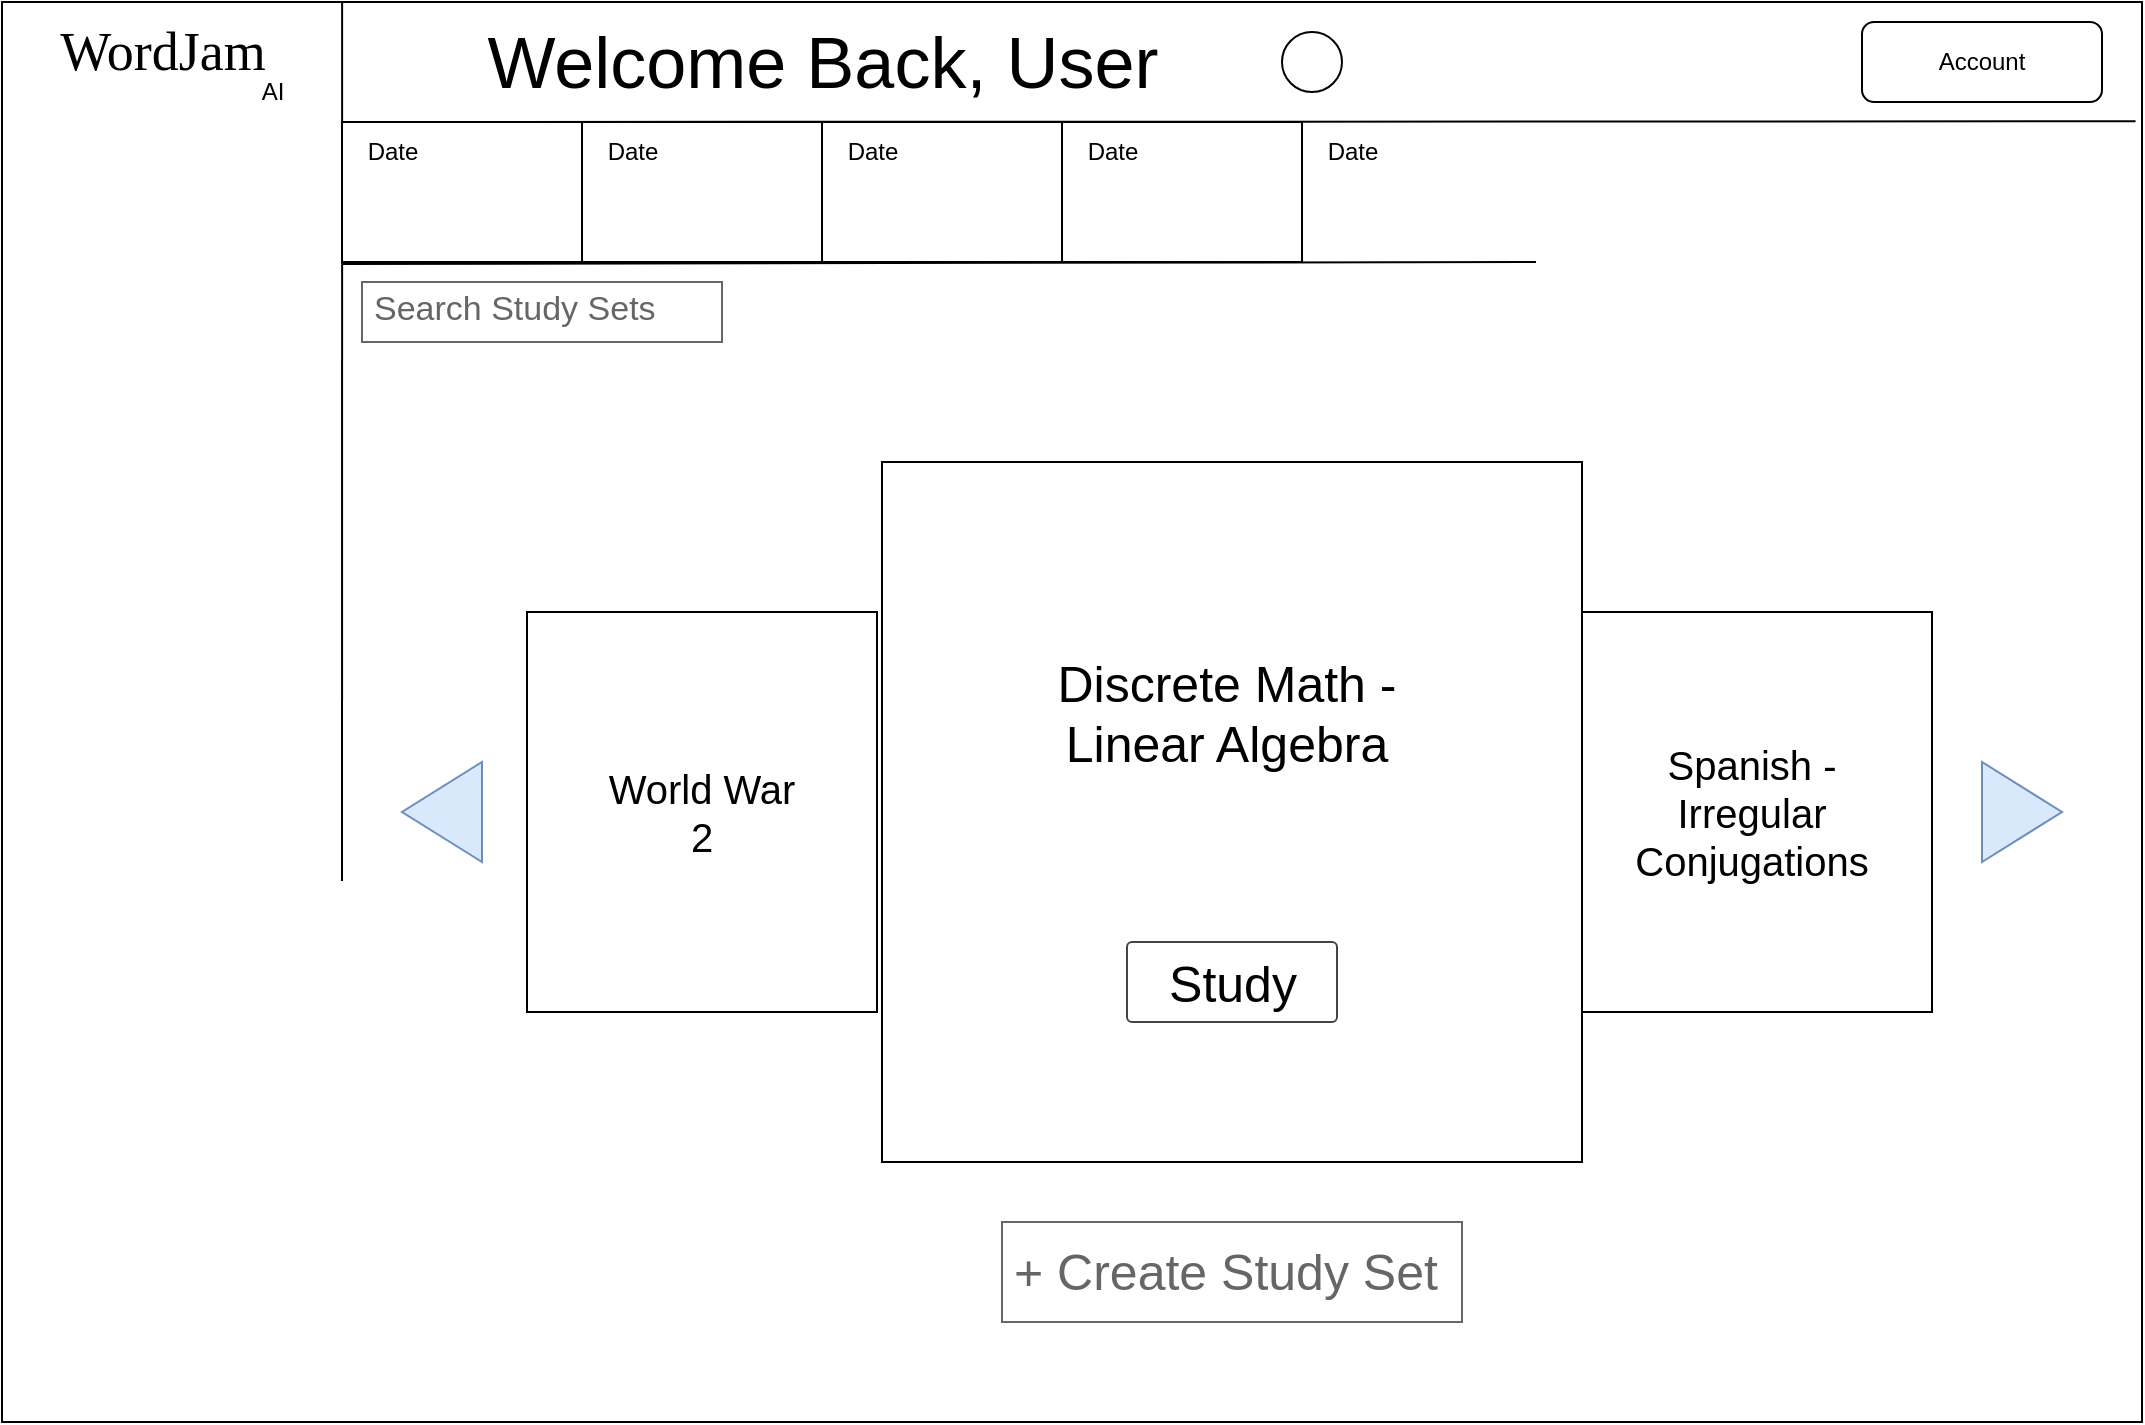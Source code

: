 <mxfile version="22.0.8" type="github" pages="20">
  <diagram id="owFl4HHYqGg_aDCfuLYz" name="Homepage">
    <mxGraphModel dx="1050" dy="530" grid="1" gridSize="10" guides="1" tooltips="1" connect="1" arrows="1" fold="1" page="1" pageScale="1" pageWidth="850" pageHeight="1100" math="0" shadow="0">
      <root>
        <mxCell id="0" />
        <mxCell id="1" parent="0" />
        <mxCell id="nK8D6chfMXaRgaHZ8_OF-2" value="" style="rounded=0;whiteSpace=wrap;html=1;" parent="1" vertex="1">
          <mxGeometry x="40" y="40" width="1070" height="710" as="geometry" />
        </mxCell>
        <mxCell id="nK8D6chfMXaRgaHZ8_OF-5" value="Account" style="rounded=1;whiteSpace=wrap;html=1;" parent="1" vertex="1">
          <mxGeometry x="970" y="50" width="120" height="40" as="geometry" />
        </mxCell>
        <mxCell id="nK8D6chfMXaRgaHZ8_OF-7" value="" style="ellipse;whiteSpace=wrap;html=1;aspect=fixed;" parent="1" vertex="1">
          <mxGeometry x="680" y="55" width="30" height="30" as="geometry" />
        </mxCell>
        <mxCell id="nK8D6chfMXaRgaHZ8_OF-9" value="" style="endArrow=none;html=1;rounded=0;entryX=0.158;entryY=0.001;entryDx=0;entryDy=0;entryPerimeter=0;" parent="1" edge="1">
          <mxGeometry width="50" height="50" relative="1" as="geometry">
            <mxPoint x="210" y="479.56" as="sourcePoint" />
            <mxPoint x="210.08" y="40.0" as="targetPoint" />
          </mxGeometry>
        </mxCell>
        <mxCell id="nK8D6chfMXaRgaHZ8_OF-10" value="" style="endArrow=none;html=1;rounded=0;entryX=0.997;entryY=0.084;entryDx=0;entryDy=0;entryPerimeter=0;" parent="1" target="nK8D6chfMXaRgaHZ8_OF-2" edge="1">
          <mxGeometry width="50" height="50" relative="1" as="geometry">
            <mxPoint x="210" y="100" as="sourcePoint" />
            <mxPoint x="1130" y="100" as="targetPoint" />
          </mxGeometry>
        </mxCell>
        <mxCell id="nK8D6chfMXaRgaHZ8_OF-11" value="" style="endArrow=none;html=1;rounded=0;entryX=1.002;entryY=0.135;entryDx=0;entryDy=0;entryPerimeter=0;" parent="1" edge="1">
          <mxGeometry width="50" height="50" relative="1" as="geometry">
            <mxPoint x="210" y="171" as="sourcePoint" />
            <mxPoint x="807" y="170" as="targetPoint" />
          </mxGeometry>
        </mxCell>
        <mxCell id="nK8D6chfMXaRgaHZ8_OF-12" value="" style="rounded=0;whiteSpace=wrap;html=1;" parent="1" vertex="1">
          <mxGeometry x="210" y="100" width="120" height="70" as="geometry" />
        </mxCell>
        <mxCell id="nK8D6chfMXaRgaHZ8_OF-13" value="" style="rounded=0;whiteSpace=wrap;html=1;" parent="1" vertex="1">
          <mxGeometry x="330" y="100" width="120" height="70" as="geometry" />
        </mxCell>
        <mxCell id="nK8D6chfMXaRgaHZ8_OF-15" value="" style="rounded=0;whiteSpace=wrap;html=1;" parent="1" vertex="1">
          <mxGeometry x="450" y="100" width="120" height="70" as="geometry" />
        </mxCell>
        <mxCell id="nK8D6chfMXaRgaHZ8_OF-16" value="" style="rounded=0;whiteSpace=wrap;html=1;" parent="1" vertex="1">
          <mxGeometry x="570" y="100" width="120" height="70" as="geometry" />
        </mxCell>
        <mxCell id="m57IwmL0aUDkBEaeU6FL-1" value="Date" style="text;html=1;align=center;verticalAlign=middle;resizable=0;points=[];autosize=1;strokeColor=none;fillColor=none;" parent="1" vertex="1">
          <mxGeometry x="210" y="100" width="50" height="30" as="geometry" />
        </mxCell>
        <mxCell id="m57IwmL0aUDkBEaeU6FL-2" value="Date" style="text;html=1;align=center;verticalAlign=middle;resizable=0;points=[];autosize=1;strokeColor=none;fillColor=none;" parent="1" vertex="1">
          <mxGeometry x="330" y="100" width="50" height="30" as="geometry" />
        </mxCell>
        <mxCell id="m57IwmL0aUDkBEaeU6FL-3" value="Date" style="text;html=1;align=center;verticalAlign=middle;resizable=0;points=[];autosize=1;strokeColor=none;fillColor=none;" parent="1" vertex="1">
          <mxGeometry x="450" y="100" width="50" height="30" as="geometry" />
        </mxCell>
        <mxCell id="m57IwmL0aUDkBEaeU6FL-4" value="Date" style="text;html=1;align=center;verticalAlign=middle;resizable=0;points=[];autosize=1;strokeColor=none;fillColor=none;" parent="1" vertex="1">
          <mxGeometry x="570" y="100" width="50" height="30" as="geometry" />
        </mxCell>
        <mxCell id="m57IwmL0aUDkBEaeU6FL-5" value="Date" style="text;html=1;align=center;verticalAlign=middle;resizable=0;points=[];autosize=1;strokeColor=none;fillColor=none;" parent="1" vertex="1">
          <mxGeometry x="690" y="100" width="50" height="30" as="geometry" />
        </mxCell>
        <mxCell id="m57IwmL0aUDkBEaeU6FL-8" value="&lt;font face=&quot;Comic Sans MS&quot; style=&quot;font-size: 27px;&quot;&gt;WordJam&lt;/font&gt;" style="text;html=1;align=center;verticalAlign=middle;resizable=0;points=[];autosize=1;strokeColor=none;fillColor=none;" parent="1" vertex="1">
          <mxGeometry x="45" y="40" width="150" height="50" as="geometry" />
        </mxCell>
        <mxCell id="m57IwmL0aUDkBEaeU6FL-9" value="AI" style="text;html=1;align=center;verticalAlign=middle;resizable=0;points=[];autosize=1;strokeColor=none;fillColor=none;" parent="1" vertex="1">
          <mxGeometry x="160" y="70" width="30" height="30" as="geometry" />
        </mxCell>
        <mxCell id="m57IwmL0aUDkBEaeU6FL-10" value="&lt;font style=&quot;font-size: 36px;&quot;&gt;Welcome Back, User&lt;/font&gt;" style="text;html=1;align=center;verticalAlign=middle;resizable=0;points=[];autosize=1;strokeColor=none;fillColor=none;" parent="1" vertex="1">
          <mxGeometry x="270" y="40" width="360" height="60" as="geometry" />
        </mxCell>
        <mxCell id="m57IwmL0aUDkBEaeU6FL-11" value="" style="whiteSpace=wrap;html=1;aspect=fixed;" parent="1" vertex="1">
          <mxGeometry x="480" y="270" width="350" height="350" as="geometry" />
        </mxCell>
        <mxCell id="m57IwmL0aUDkBEaeU6FL-14" value="" style="rounded=0;whiteSpace=wrap;html=1;" parent="1" vertex="1">
          <mxGeometry x="830" y="345" width="175" height="200" as="geometry" />
        </mxCell>
        <mxCell id="m57IwmL0aUDkBEaeU6FL-17" value="" style="triangle;whiteSpace=wrap;html=1;fillColor=#dae8fc;strokeColor=#6c8ebf;" parent="1" vertex="1">
          <mxGeometry x="1030" y="420" width="40" height="50" as="geometry" />
        </mxCell>
        <mxCell id="m57IwmL0aUDkBEaeU6FL-18" value="" style="triangle;whiteSpace=wrap;html=1;fillColor=#dae8fc;strokeColor=#6c8ebf;direction=west;" parent="1" vertex="1">
          <mxGeometry x="240" y="420" width="40" height="50" as="geometry" />
        </mxCell>
        <mxCell id="m57IwmL0aUDkBEaeU6FL-19" value="&lt;font style=&quot;font-size: 25px;&quot;&gt;Discrete Math - Linear Algebra&lt;/font&gt;" style="text;html=1;strokeColor=none;fillColor=none;align=center;verticalAlign=middle;whiteSpace=wrap;rounded=0;" parent="1" vertex="1">
          <mxGeometry x="565" y="380" width="175" height="30" as="geometry" />
        </mxCell>
        <mxCell id="m57IwmL0aUDkBEaeU6FL-20" value="&lt;font style=&quot;font-size: 20px;&quot;&gt;Spanish - Irregular Conjugations&lt;/font&gt;" style="text;html=1;strokeColor=none;fillColor=none;align=center;verticalAlign=middle;whiteSpace=wrap;rounded=0;" parent="1" vertex="1">
          <mxGeometry x="860" y="430" width="110" height="30" as="geometry" />
        </mxCell>
        <mxCell id="m57IwmL0aUDkBEaeU6FL-25" value="Search Study Sets" style="strokeWidth=1;shadow=0;dashed=0;align=center;html=1;shape=mxgraph.mockup.text.textBox;fontColor=#666666;align=left;fontSize=17;spacingLeft=4;spacingTop=-3;whiteSpace=wrap;strokeColor=#666666;mainText=" parent="1" vertex="1">
          <mxGeometry x="220" y="180" width="180" height="30" as="geometry" />
        </mxCell>
        <mxCell id="m57IwmL0aUDkBEaeU6FL-26" value="&lt;font style=&quot;font-size: 25px;&quot;&gt;Study&lt;/font&gt;" style="strokeWidth=1;html=1;shadow=0;dashed=0;shape=mxgraph.ios.iTextInput;strokeColor=#444444;buttonText=;fontSize=8;whiteSpace=wrap;align=center;" parent="1" vertex="1">
          <mxGeometry x="602.5" y="510" width="105" height="40" as="geometry" />
        </mxCell>
        <mxCell id="48jmXassT_Ojty45LrjY-2" value="" style="rounded=0;whiteSpace=wrap;html=1;" parent="1" vertex="1">
          <mxGeometry x="302.5" y="345" width="175" height="200" as="geometry" />
        </mxCell>
        <mxCell id="m57IwmL0aUDkBEaeU6FL-27" value="&lt;font style=&quot;font-size: 25px;&quot;&gt;+ Create Study Set&lt;/font&gt;" style="strokeWidth=1;shadow=0;dashed=0;align=center;html=1;shape=mxgraph.mockup.text.textBox;fontColor=#666666;align=left;fontSize=17;spacingLeft=4;spacingTop=-3;whiteSpace=wrap;strokeColor=#666666;mainText=" parent="1" vertex="1">
          <mxGeometry x="540" y="650" width="230" height="50" as="geometry" />
        </mxCell>
        <mxCell id="48jmXassT_Ojty45LrjY-6" value="&lt;font style=&quot;font-size: 20px;&quot;&gt;World War 2&lt;/font&gt;" style="text;html=1;strokeColor=none;fillColor=none;align=center;verticalAlign=middle;whiteSpace=wrap;rounded=0;" parent="1" vertex="1">
          <mxGeometry x="340" y="430" width="100" height="30" as="geometry" />
        </mxCell>
      </root>
    </mxGraphModel>
  </diagram>
  <diagram id="xjU1v7zPkXGQIqkhYIbV" name="Create New Topic Page">
    <mxGraphModel dx="1050" dy="530" grid="1" gridSize="10" guides="1" tooltips="1" connect="1" arrows="1" fold="1" page="1" pageScale="1" pageWidth="850" pageHeight="1100" math="0" shadow="0">
      <root>
        <mxCell id="0" />
        <mxCell id="1" parent="0" />
        <mxCell id="HiIIoYYTcdzjRbiFBLT9-1" value="" style="rounded=0;whiteSpace=wrap;html=1;" parent="1" vertex="1">
          <mxGeometry x="300" y="150" width="1070" height="710" as="geometry" />
        </mxCell>
        <mxCell id="HiIIoYYTcdzjRbiFBLT9-2" value="&lt;span style=&quot;font-size: 38px;&quot;&gt;New Topic&lt;br&gt;&lt;/span&gt;" style="rounded=1;whiteSpace=wrap;html=1;" parent="1" vertex="1">
          <mxGeometry x="610" y="170" width="660" height="60" as="geometry" />
        </mxCell>
        <mxCell id="HiIIoYYTcdzjRbiFBLT9-3" value="&lt;span style=&quot;font-size: 24px;&quot;&gt;Topics&lt;/span&gt;" style="rounded=1;whiteSpace=wrap;html=1;" parent="1" vertex="1">
          <mxGeometry x="340" y="250" width="190" height="40" as="geometry" />
        </mxCell>
        <mxCell id="HiIIoYYTcdzjRbiFBLT9-4" value="" style="rounded=1;whiteSpace=wrap;html=1;" parent="1" vertex="1">
          <mxGeometry x="570" y="240" width="740" height="600" as="geometry" />
        </mxCell>
        <mxCell id="HiIIoYYTcdzjRbiFBLT9-6" value="&lt;ul style=&quot;font-size: 21px;&quot;&gt;&lt;li style=&quot;text-align: left;&quot;&gt;&lt;span style=&quot;background-color: initial;&quot;&gt;Discrete Math - Linear Algebra&lt;br&gt;&lt;/span&gt;&lt;/li&gt;&lt;li style=&quot;text-align: left;&quot;&gt;&lt;span style=&quot;background-color: initial;&quot;&gt;World War 2&lt;/span&gt;&lt;/li&gt;&lt;li style=&quot;text-align: left;&quot;&gt;&lt;span style=&quot;background-color: initial;&quot;&gt;Spanish - Irregular Conjugations&lt;/span&gt;&lt;/li&gt;&lt;/ul&gt;" style="rounded=1;whiteSpace=wrap;html=1;verticalAlign=top;" parent="1" vertex="1">
          <mxGeometry x="320" y="300" width="230" height="540" as="geometry" />
        </mxCell>
        <mxCell id="HiIIoYYTcdzjRbiFBLT9-9" value="&lt;font style=&quot;font-size: 25px;&quot;&gt;Upload Notes to Start Studying!&lt;br&gt;&lt;/font&gt;" style="rounded=1;whiteSpace=wrap;html=1;" parent="1" vertex="1">
          <mxGeometry x="835" y="470" width="210" height="70" as="geometry" />
        </mxCell>
        <mxCell id="HiIIoYYTcdzjRbiFBLT9-13" value="&lt;font style=&quot;font-size: 20px;&quot;&gt;Add New Study Topic&lt;/font&gt;" style="rounded=1;whiteSpace=wrap;html=1;" parent="1" vertex="1">
          <mxGeometry x="340" y="500" width="190" height="60" as="geometry" />
        </mxCell>
        <mxCell id="HiIIoYYTcdzjRbiFBLT9-16" value="&lt;font size=&quot;1&quot; face=&quot;Comic Sans MS&quot;&gt;&lt;b style=&quot;font-size: 35px;&quot;&gt;WordJam&lt;/b&gt;&lt;/font&gt;" style="text;html=1;align=center;verticalAlign=middle;resizable=0;points=[];autosize=1;strokeColor=none;fillColor=none;" parent="1" vertex="1">
          <mxGeometry x="340" y="160" width="190" height="60" as="geometry" />
        </mxCell>
        <mxCell id="HiIIoYYTcdzjRbiFBLT9-17" value="&lt;b&gt;&lt;font style=&quot;font-size: 20px;&quot;&gt;AI&lt;/font&gt;&lt;/b&gt;" style="text;html=1;align=center;verticalAlign=middle;resizable=0;points=[];autosize=1;strokeColor=none;fillColor=none;" parent="1" vertex="1">
          <mxGeometry x="495" y="200" width="40" height="40" as="geometry" />
        </mxCell>
      </root>
    </mxGraphModel>
  </diagram>
  <diagram id="ge_piwhm7WYwapej0tiZ" name="New Topic - 1">
    <mxGraphModel dx="1900" dy="530" grid="1" gridSize="10" guides="1" tooltips="1" connect="1" arrows="1" fold="1" page="1" pageScale="1" pageWidth="850" pageHeight="1100" math="0" shadow="0">
      <root>
        <mxCell id="0" />
        <mxCell id="1" parent="0" />
        <mxCell id="ipg8qNThdDlbX-l70EsV-1" value="" style="rounded=0;whiteSpace=wrap;html=1;" parent="1" vertex="1">
          <mxGeometry x="-10" y="50" width="1070" height="710" as="geometry" />
        </mxCell>
        <mxCell id="ipg8qNThdDlbX-l70EsV-2" value="&lt;span style=&quot;font-size: 38px;&quot;&gt;New Topic&lt;br&gt;&lt;/span&gt;" style="rounded=1;whiteSpace=wrap;html=1;" parent="1" vertex="1">
          <mxGeometry x="300" y="70" width="660" height="60" as="geometry" />
        </mxCell>
        <mxCell id="ipg8qNThdDlbX-l70EsV-3" value="&lt;span style=&quot;font-size: 24px;&quot;&gt;Topics&lt;/span&gt;" style="rounded=1;whiteSpace=wrap;html=1;" parent="1" vertex="1">
          <mxGeometry x="30" y="150" width="190" height="40" as="geometry" />
        </mxCell>
        <mxCell id="ipg8qNThdDlbX-l70EsV-4" value="" style="rounded=1;whiteSpace=wrap;html=1;" parent="1" vertex="1">
          <mxGeometry x="260" y="140" width="740" height="600" as="geometry" />
        </mxCell>
        <mxCell id="ipg8qNThdDlbX-l70EsV-5" value="&lt;font style=&quot;font-size: 19px;&quot;&gt;Type here...&lt;/font&gt;" style="rounded=1;whiteSpace=wrap;html=1;align=left;" parent="1" vertex="1">
          <mxGeometry x="340" y="670" width="580" height="60" as="geometry" />
        </mxCell>
        <mxCell id="ipg8qNThdDlbX-l70EsV-6" value="&lt;ul style=&quot;font-size: 21px;&quot;&gt;&lt;li style=&quot;text-align: left;&quot;&gt;&lt;span style=&quot;background-color: initial;&quot;&gt;Discrete Math - Linear Algebra&lt;br&gt;&lt;/span&gt;&lt;/li&gt;&lt;li style=&quot;text-align: left;&quot;&gt;&lt;span style=&quot;background-color: initial;&quot;&gt;World War 2&lt;/span&gt;&lt;/li&gt;&lt;li style=&quot;text-align: left;&quot;&gt;&lt;span style=&quot;background-color: initial;&quot;&gt;Spanish - Irregular Conjugations&lt;/span&gt;&lt;/li&gt;&lt;/ul&gt;" style="rounded=1;whiteSpace=wrap;html=1;verticalAlign=top;" parent="1" vertex="1">
          <mxGeometry x="10" y="200" width="230" height="540" as="geometry" />
        </mxCell>
        <mxCell id="ipg8qNThdDlbX-l70EsV-7" value="&lt;font style=&quot;font-size: 19px;&quot;&gt;Ask a Question&lt;/font&gt;" style="rounded=1;whiteSpace=wrap;html=1;" parent="1" vertex="1">
          <mxGeometry x="340" y="620" width="120" height="40" as="geometry" />
        </mxCell>
        <mxCell id="ipg8qNThdDlbX-l70EsV-8" value="&lt;font style=&quot;font-size: 19px;&quot;&gt;Explain&lt;/font&gt;" style="rounded=1;whiteSpace=wrap;html=1;fillColor=#C2C2C2;" parent="1" vertex="1">
          <mxGeometry x="470" y="620" width="110" height="40" as="geometry" />
        </mxCell>
        <mxCell id="ipg8qNThdDlbX-l70EsV-9" value="&lt;font style=&quot;font-size: 17px;&quot;&gt;Upload Notes ↑&lt;br&gt;&lt;/font&gt;" style="rounded=1;whiteSpace=wrap;html=1;" parent="1" vertex="1">
          <mxGeometry x="790" y="620" width="130" height="40" as="geometry" />
        </mxCell>
        <mxCell id="ipg8qNThdDlbX-l70EsV-10" value="" style="shape=callout;whiteSpace=wrap;html=1;perimeter=calloutPerimeter;size=30;position=0.17;position2=0;" parent="1" vertex="1">
          <mxGeometry x="300" y="390" width="120" height="80" as="geometry" />
        </mxCell>
        <mxCell id="ipg8qNThdDlbX-l70EsV-11" value="Hello, please click one of the buttons below or feel free to ask something!" style="shape=callout;whiteSpace=wrap;html=1;perimeter=calloutPerimeter;size=30;position=0.17;position2=0;" parent="1" vertex="1">
          <mxGeometry x="300" y="220" width="140" height="100" as="geometry" />
        </mxCell>
        <mxCell id="ipg8qNThdDlbX-l70EsV-12" value="" style="shape=callout;whiteSpace=wrap;html=1;perimeter=calloutPerimeter;size=40;position=0.58;position2=0.92;base=20;" parent="1" vertex="1">
          <mxGeometry x="850" y="300" width="120" height="90" as="geometry" />
        </mxCell>
        <mxCell id="ipg8qNThdDlbX-l70EsV-13" value="&lt;font style=&quot;font-size: 20px;&quot;&gt;Add New Study Topic&lt;/font&gt;" style="rounded=1;whiteSpace=wrap;html=1;" parent="1" vertex="1">
          <mxGeometry x="30" y="400" width="190" height="60" as="geometry" />
        </mxCell>
        <mxCell id="ipg8qNThdDlbX-l70EsV-14" value="" style="rounded=1;whiteSpace=wrap;html=1;" parent="1" vertex="1">
          <mxGeometry x="830" y="670" width="90" height="60" as="geometry" />
        </mxCell>
        <mxCell id="ipg8qNThdDlbX-l70EsV-15" value="" style="html=1;shadow=0;dashed=0;align=center;verticalAlign=middle;shape=mxgraph.arrows2.arrow;dy=0.6;dx=40;notch=0;" parent="1" vertex="1">
          <mxGeometry x="840" y="685" width="70" height="35" as="geometry" />
        </mxCell>
        <mxCell id="ipg8qNThdDlbX-l70EsV-16" value="&lt;font size=&quot;1&quot; face=&quot;Comic Sans MS&quot;&gt;&lt;b style=&quot;font-size: 35px;&quot;&gt;WordJam&lt;/b&gt;&lt;/font&gt;" style="text;html=1;align=center;verticalAlign=middle;resizable=0;points=[];autosize=1;strokeColor=none;fillColor=none;" parent="1" vertex="1">
          <mxGeometry x="30" y="60" width="190" height="60" as="geometry" />
        </mxCell>
        <mxCell id="ipg8qNThdDlbX-l70EsV-17" value="&lt;b&gt;&lt;font style=&quot;font-size: 20px;&quot;&gt;AI&lt;/font&gt;&lt;/b&gt;" style="text;html=1;align=center;verticalAlign=middle;resizable=0;points=[];autosize=1;strokeColor=none;fillColor=none;" parent="1" vertex="1">
          <mxGeometry x="185" y="100" width="40" height="40" as="geometry" />
        </mxCell>
      </root>
    </mxGraphModel>
  </diagram>
  <diagram id="BZ2WPsCmmzqSm4E2zIwP" name="New Topic - 2">
    <mxGraphModel dx="1900" dy="530" grid="1" gridSize="10" guides="1" tooltips="1" connect="1" arrows="1" fold="1" page="1" pageScale="1" pageWidth="850" pageHeight="1100" math="0" shadow="0">
      <root>
        <mxCell id="0" />
        <mxCell id="1" parent="0" />
        <mxCell id="XDi64e36BQ-94Y8JATVs-1" value="" style="rounded=0;whiteSpace=wrap;html=1;" parent="1" vertex="1">
          <mxGeometry x="-50" y="30" width="1070" height="710" as="geometry" />
        </mxCell>
        <mxCell id="XDi64e36BQ-94Y8JATVs-2" value="&lt;span style=&quot;font-size: 38px;&quot;&gt;New Topic&lt;br&gt;&lt;/span&gt;" style="rounded=1;whiteSpace=wrap;html=1;" parent="1" vertex="1">
          <mxGeometry x="260" y="50" width="660" height="60" as="geometry" />
        </mxCell>
        <mxCell id="XDi64e36BQ-94Y8JATVs-3" value="&lt;span style=&quot;font-size: 24px;&quot;&gt;Topics&lt;/span&gt;" style="rounded=1;whiteSpace=wrap;html=1;" parent="1" vertex="1">
          <mxGeometry x="-10" y="130" width="190" height="40" as="geometry" />
        </mxCell>
        <mxCell id="XDi64e36BQ-94Y8JATVs-4" value="" style="rounded=1;whiteSpace=wrap;html=1;" parent="1" vertex="1">
          <mxGeometry x="220" y="120" width="740" height="600" as="geometry" />
        </mxCell>
        <mxCell id="XDi64e36BQ-94Y8JATVs-5" value="&lt;font style=&quot;font-size: 19px;&quot;&gt;Type here...&lt;/font&gt;" style="rounded=1;whiteSpace=wrap;html=1;align=left;" parent="1" vertex="1">
          <mxGeometry x="300" y="650" width="580" height="60" as="geometry" />
        </mxCell>
        <mxCell id="XDi64e36BQ-94Y8JATVs-6" value="&lt;ul style=&quot;font-size: 21px;&quot;&gt;&lt;li style=&quot;text-align: left;&quot;&gt;&lt;span style=&quot;background-color: initial;&quot;&gt;Discrete Math - Linear Algebra&lt;br&gt;&lt;/span&gt;&lt;/li&gt;&lt;li style=&quot;text-align: left;&quot;&gt;&lt;span style=&quot;background-color: initial;&quot;&gt;World War 2&lt;/span&gt;&lt;/li&gt;&lt;li style=&quot;text-align: left;&quot;&gt;&lt;span style=&quot;background-color: initial;&quot;&gt;Spanish - Irregular Conjugations&lt;/span&gt;&lt;/li&gt;&lt;/ul&gt;" style="rounded=1;whiteSpace=wrap;html=1;verticalAlign=top;" parent="1" vertex="1">
          <mxGeometry x="-30" y="180" width="230" height="540" as="geometry" />
        </mxCell>
        <mxCell id="XDi64e36BQ-94Y8JATVs-7" value="&lt;font style=&quot;font-size: 19px;&quot;&gt;Ask a Question&lt;/font&gt;" style="rounded=1;whiteSpace=wrap;html=1;" parent="1" vertex="1">
          <mxGeometry x="300" y="600" width="120" height="40" as="geometry" />
        </mxCell>
        <mxCell id="XDi64e36BQ-94Y8JATVs-9" value="&lt;font style=&quot;font-size: 17px;&quot;&gt;Upload Notes ↑&lt;br&gt;&lt;/font&gt;" style="rounded=1;whiteSpace=wrap;html=1;" parent="1" vertex="1">
          <mxGeometry x="750" y="600" width="130" height="40" as="geometry" />
        </mxCell>
        <mxCell id="XDi64e36BQ-94Y8JATVs-11" value="Hello, please click one of the buttons below or feel free to ask something!" style="shape=callout;whiteSpace=wrap;html=1;perimeter=calloutPerimeter;size=30;position=0.17;position2=0;" parent="1" vertex="1">
          <mxGeometry x="260" y="200" width="140" height="100" as="geometry" />
        </mxCell>
        <mxCell id="XDi64e36BQ-94Y8JATVs-12" value="Ask a Question" style="shape=callout;whiteSpace=wrap;html=1;perimeter=calloutPerimeter;size=40;position=0.58;position2=0.92;base=20;" parent="1" vertex="1">
          <mxGeometry x="810" y="280" width="120" height="90" as="geometry" />
        </mxCell>
        <mxCell id="XDi64e36BQ-94Y8JATVs-13" value="&lt;font style=&quot;font-size: 20px;&quot;&gt;Add New Study Topic&lt;/font&gt;" style="rounded=1;whiteSpace=wrap;html=1;" parent="1" vertex="1">
          <mxGeometry x="-10" y="380" width="190" height="60" as="geometry" />
        </mxCell>
        <mxCell id="XDi64e36BQ-94Y8JATVs-14" value="" style="rounded=1;whiteSpace=wrap;html=1;" parent="1" vertex="1">
          <mxGeometry x="790" y="650" width="90" height="60" as="geometry" />
        </mxCell>
        <mxCell id="XDi64e36BQ-94Y8JATVs-15" value="" style="html=1;shadow=0;dashed=0;align=center;verticalAlign=middle;shape=mxgraph.arrows2.arrow;dy=0.6;dx=40;notch=0;" parent="1" vertex="1">
          <mxGeometry x="800" y="665" width="70" height="35" as="geometry" />
        </mxCell>
        <mxCell id="XDi64e36BQ-94Y8JATVs-16" value="&lt;font size=&quot;1&quot; face=&quot;Comic Sans MS&quot;&gt;&lt;b style=&quot;font-size: 35px;&quot;&gt;WordJam&lt;/b&gt;&lt;/font&gt;" style="text;html=1;align=center;verticalAlign=middle;resizable=0;points=[];autosize=1;strokeColor=none;fillColor=none;" parent="1" vertex="1">
          <mxGeometry x="-10" y="40" width="190" height="60" as="geometry" />
        </mxCell>
        <mxCell id="XDi64e36BQ-94Y8JATVs-17" value="&lt;b&gt;&lt;font style=&quot;font-size: 20px;&quot;&gt;AI&lt;/font&gt;&lt;/b&gt;" style="text;html=1;align=center;verticalAlign=middle;resizable=0;points=[];autosize=1;strokeColor=none;fillColor=none;" parent="1" vertex="1">
          <mxGeometry x="145" y="80" width="40" height="40" as="geometry" />
        </mxCell>
        <mxCell id="rkwRfYR-4Dlflz1fBoF7-1" value="&lt;font style=&quot;font-size: 19px;&quot;&gt;Explain&lt;/font&gt;" style="rounded=1;whiteSpace=wrap;html=1;fillColor=#C2C2C2;" vertex="1" parent="1">
          <mxGeometry x="430" y="600" width="110" height="40" as="geometry" />
        </mxCell>
      </root>
    </mxGraphModel>
  </diagram>
  <diagram id="-AOWjEkzXIkTwU4C0Pyt" name="New Topic - 3">
    <mxGraphModel dx="1050" dy="530" grid="1" gridSize="10" guides="1" tooltips="1" connect="1" arrows="1" fold="1" page="1" pageScale="1" pageWidth="850" pageHeight="1100" math="0" shadow="0">
      <root>
        <mxCell id="0" />
        <mxCell id="1" parent="0" />
        <mxCell id="8G5rZvQ-PMi7At1tLZrN-1" value="" style="rounded=0;whiteSpace=wrap;html=1;" parent="1" vertex="1">
          <mxGeometry y="80" width="1070" height="710" as="geometry" />
        </mxCell>
        <mxCell id="8G5rZvQ-PMi7At1tLZrN-2" value="&lt;span style=&quot;font-size: 38px;&quot;&gt;New Topic&lt;br&gt;&lt;/span&gt;" style="rounded=1;whiteSpace=wrap;html=1;" parent="1" vertex="1">
          <mxGeometry x="310" y="100" width="660" height="60" as="geometry" />
        </mxCell>
        <mxCell id="8G5rZvQ-PMi7At1tLZrN-3" value="&lt;span style=&quot;font-size: 24px;&quot;&gt;Topics&lt;/span&gt;" style="rounded=1;whiteSpace=wrap;html=1;" parent="1" vertex="1">
          <mxGeometry x="40" y="180" width="190" height="40" as="geometry" />
        </mxCell>
        <mxCell id="8G5rZvQ-PMi7At1tLZrN-4" value="" style="rounded=1;whiteSpace=wrap;html=1;" parent="1" vertex="1">
          <mxGeometry x="270" y="170" width="740" height="600" as="geometry" />
        </mxCell>
        <mxCell id="8G5rZvQ-PMi7At1tLZrN-5" value="&lt;font style=&quot;font-size: 19px;&quot;&gt;Type here...&lt;/font&gt;" style="rounded=1;whiteSpace=wrap;html=1;align=left;" parent="1" vertex="1">
          <mxGeometry x="350" y="700" width="580" height="60" as="geometry" />
        </mxCell>
        <mxCell id="8G5rZvQ-PMi7At1tLZrN-6" value="&lt;ul style=&quot;font-size: 21px;&quot;&gt;&lt;li style=&quot;text-align: left;&quot;&gt;&lt;span style=&quot;background-color: initial;&quot;&gt;Discrete Math - Linear Algebra&lt;br&gt;&lt;/span&gt;&lt;/li&gt;&lt;li style=&quot;text-align: left;&quot;&gt;&lt;span style=&quot;background-color: initial;&quot;&gt;World War 2&lt;/span&gt;&lt;/li&gt;&lt;li style=&quot;text-align: left;&quot;&gt;&lt;span style=&quot;background-color: initial;&quot;&gt;Spanish - Irregular Conjugations&lt;/span&gt;&lt;/li&gt;&lt;/ul&gt;" style="rounded=1;whiteSpace=wrap;html=1;verticalAlign=top;" parent="1" vertex="1">
          <mxGeometry x="20" y="230" width="230" height="540" as="geometry" />
        </mxCell>
        <mxCell id="8G5rZvQ-PMi7At1tLZrN-7" value="&lt;font style=&quot;font-size: 19px;&quot;&gt;Ask a Question&lt;/font&gt;" style="rounded=1;whiteSpace=wrap;html=1;" parent="1" vertex="1">
          <mxGeometry x="350" y="650" width="120" height="40" as="geometry" />
        </mxCell>
        <mxCell id="8G5rZvQ-PMi7At1tLZrN-9" value="&lt;font style=&quot;font-size: 17px;&quot;&gt;Upload Notes ↑&lt;br&gt;&lt;/font&gt;" style="rounded=1;whiteSpace=wrap;html=1;" parent="1" vertex="1">
          <mxGeometry x="800" y="650" width="130" height="40" as="geometry" />
        </mxCell>
        <mxCell id="8G5rZvQ-PMi7At1tLZrN-10" value="*Question*" style="shape=callout;whiteSpace=wrap;html=1;perimeter=calloutPerimeter;size=30;position=0.17;position2=0;" parent="1" vertex="1">
          <mxGeometry x="310" y="380" width="120" height="80" as="geometry" />
        </mxCell>
        <mxCell id="8G5rZvQ-PMi7At1tLZrN-11" value="Hello, please click one of the buttons below or feel free to ask something!" style="shape=callout;whiteSpace=wrap;html=1;perimeter=calloutPerimeter;size=30;position=0.17;position2=0;" parent="1" vertex="1">
          <mxGeometry x="310" y="220" width="140" height="100" as="geometry" />
        </mxCell>
        <mxCell id="8G5rZvQ-PMi7At1tLZrN-12" value="Ask a question" style="shape=callout;whiteSpace=wrap;html=1;perimeter=calloutPerimeter;size=40;position=0.58;position2=0.92;base=20;" parent="1" vertex="1">
          <mxGeometry x="850" y="300" width="120" height="90" as="geometry" />
        </mxCell>
        <mxCell id="8G5rZvQ-PMi7At1tLZrN-13" value="&lt;font style=&quot;font-size: 20px;&quot;&gt;Add New Study Topic&lt;/font&gt;" style="rounded=1;whiteSpace=wrap;html=1;" parent="1" vertex="1">
          <mxGeometry x="40" y="430" width="190" height="60" as="geometry" />
        </mxCell>
        <mxCell id="8G5rZvQ-PMi7At1tLZrN-14" value="" style="rounded=1;whiteSpace=wrap;html=1;" parent="1" vertex="1">
          <mxGeometry x="840" y="700" width="90" height="60" as="geometry" />
        </mxCell>
        <mxCell id="8G5rZvQ-PMi7At1tLZrN-15" value="" style="html=1;shadow=0;dashed=0;align=center;verticalAlign=middle;shape=mxgraph.arrows2.arrow;dy=0.6;dx=40;notch=0;" parent="1" vertex="1">
          <mxGeometry x="850" y="715" width="70" height="35" as="geometry" />
        </mxCell>
        <mxCell id="8G5rZvQ-PMi7At1tLZrN-16" value="&lt;font size=&quot;1&quot; face=&quot;Comic Sans MS&quot;&gt;&lt;b style=&quot;font-size: 35px;&quot;&gt;WordJam&lt;/b&gt;&lt;/font&gt;" style="text;html=1;align=center;verticalAlign=middle;resizable=0;points=[];autosize=1;strokeColor=none;fillColor=none;" parent="1" vertex="1">
          <mxGeometry x="40" y="90" width="190" height="60" as="geometry" />
        </mxCell>
        <mxCell id="8G5rZvQ-PMi7At1tLZrN-17" value="&lt;b&gt;&lt;font style=&quot;font-size: 20px;&quot;&gt;AI&lt;/font&gt;&lt;/b&gt;" style="text;html=1;align=center;verticalAlign=middle;resizable=0;points=[];autosize=1;strokeColor=none;fillColor=none;" parent="1" vertex="1">
          <mxGeometry x="195" y="130" width="40" height="40" as="geometry" />
        </mxCell>
        <mxCell id="NR3eR1tPK28H_HBCYnS3-1" value="&lt;font style=&quot;font-size: 19px;&quot;&gt;Explain&lt;/font&gt;" style="rounded=1;whiteSpace=wrap;html=1;fillColor=#C2C2C2;" vertex="1" parent="1">
          <mxGeometry x="480" y="650" width="110" height="40" as="geometry" />
        </mxCell>
      </root>
    </mxGraphModel>
  </diagram>
  <diagram id="B0yQ3gYoKaPW-6ci8IBS" name="New Topic - 4">
    <mxGraphModel dx="1900" dy="530" grid="1" gridSize="10" guides="1" tooltips="1" connect="1" arrows="1" fold="1" page="1" pageScale="1" pageWidth="850" pageHeight="1100" math="0" shadow="0">
      <root>
        <mxCell id="0" />
        <mxCell id="1" parent="0" />
        <mxCell id="00JLtbymXPSWhkPG5TqV-1" value="" style="rounded=0;whiteSpace=wrap;html=1;" parent="1" vertex="1">
          <mxGeometry x="-10" y="40" width="1070" height="710" as="geometry" />
        </mxCell>
        <mxCell id="00JLtbymXPSWhkPG5TqV-2" value="&lt;span style=&quot;font-size: 38px;&quot;&gt;New Topic&lt;br&gt;&lt;/span&gt;" style="rounded=1;whiteSpace=wrap;html=1;" parent="1" vertex="1">
          <mxGeometry x="300" y="60" width="660" height="60" as="geometry" />
        </mxCell>
        <mxCell id="00JLtbymXPSWhkPG5TqV-3" value="&lt;span style=&quot;font-size: 24px;&quot;&gt;Topics&lt;/span&gt;" style="rounded=1;whiteSpace=wrap;html=1;" parent="1" vertex="1">
          <mxGeometry x="30" y="140" width="190" height="40" as="geometry" />
        </mxCell>
        <mxCell id="00JLtbymXPSWhkPG5TqV-4" value="" style="rounded=1;whiteSpace=wrap;html=1;" parent="1" vertex="1">
          <mxGeometry x="260" y="130" width="740" height="600" as="geometry" />
        </mxCell>
        <mxCell id="00JLtbymXPSWhkPG5TqV-5" value="&lt;font style=&quot;font-size: 19px;&quot;&gt;Type here...&lt;/font&gt;" style="rounded=1;whiteSpace=wrap;html=1;align=left;" parent="1" vertex="1">
          <mxGeometry x="340" y="660" width="580" height="60" as="geometry" />
        </mxCell>
        <mxCell id="00JLtbymXPSWhkPG5TqV-6" value="&lt;ul style=&quot;font-size: 21px;&quot;&gt;&lt;li style=&quot;text-align: left;&quot;&gt;&lt;span style=&quot;background-color: initial;&quot;&gt;Discrete Math - Linear Algebra&lt;br&gt;&lt;/span&gt;&lt;/li&gt;&lt;li style=&quot;text-align: left;&quot;&gt;&lt;span style=&quot;background-color: initial;&quot;&gt;World War 2&lt;/span&gt;&lt;/li&gt;&lt;li style=&quot;text-align: left;&quot;&gt;&lt;span style=&quot;background-color: initial;&quot;&gt;Spanish - Irregular Conjugations&lt;/span&gt;&lt;/li&gt;&lt;/ul&gt;" style="rounded=1;whiteSpace=wrap;html=1;verticalAlign=top;" parent="1" vertex="1">
          <mxGeometry x="10" y="190" width="230" height="540" as="geometry" />
        </mxCell>
        <mxCell id="00JLtbymXPSWhkPG5TqV-7" value="&lt;font style=&quot;font-size: 19px;&quot;&gt;Ask a Question&lt;/font&gt;" style="rounded=1;whiteSpace=wrap;html=1;" parent="1" vertex="1">
          <mxGeometry x="340" y="610" width="120" height="40" as="geometry" />
        </mxCell>
        <mxCell id="00JLtbymXPSWhkPG5TqV-9" value="&lt;font style=&quot;font-size: 17px;&quot;&gt;Upload Notes ↑&lt;br&gt;&lt;/font&gt;" style="rounded=1;whiteSpace=wrap;html=1;" parent="1" vertex="1">
          <mxGeometry x="790" y="610" width="130" height="40" as="geometry" />
        </mxCell>
        <mxCell id="00JLtbymXPSWhkPG5TqV-10" value="*Question*" style="shape=callout;whiteSpace=wrap;html=1;perimeter=calloutPerimeter;size=30;position=0.17;position2=0;" parent="1" vertex="1">
          <mxGeometry x="300" y="340" width="120" height="80" as="geometry" />
        </mxCell>
        <mxCell id="00JLtbymXPSWhkPG5TqV-11" value="Hello, please click one of the buttons below or feel free to ask something!" style="shape=callout;whiteSpace=wrap;html=1;perimeter=calloutPerimeter;size=30;position=0.17;position2=0;" parent="1" vertex="1">
          <mxGeometry x="300" y="180" width="140" height="100" as="geometry" />
        </mxCell>
        <mxCell id="00JLtbymXPSWhkPG5TqV-12" value="Ask a question" style="shape=callout;whiteSpace=wrap;html=1;perimeter=calloutPerimeter;size=40;position=0.58;position2=0.92;base=20;" parent="1" vertex="1">
          <mxGeometry x="840" y="260" width="120" height="90" as="geometry" />
        </mxCell>
        <mxCell id="00JLtbymXPSWhkPG5TqV-13" value="&lt;font style=&quot;font-size: 20px;&quot;&gt;Add New Study Topic&lt;/font&gt;" style="rounded=1;whiteSpace=wrap;html=1;" parent="1" vertex="1">
          <mxGeometry x="30" y="390" width="190" height="60" as="geometry" />
        </mxCell>
        <mxCell id="00JLtbymXPSWhkPG5TqV-14" value="" style="rounded=1;whiteSpace=wrap;html=1;" parent="1" vertex="1">
          <mxGeometry x="830" y="660" width="90" height="60" as="geometry" />
        </mxCell>
        <mxCell id="00JLtbymXPSWhkPG5TqV-15" value="" style="html=1;shadow=0;dashed=0;align=center;verticalAlign=middle;shape=mxgraph.arrows2.arrow;dy=0.6;dx=40;notch=0;" parent="1" vertex="1">
          <mxGeometry x="840" y="675" width="70" height="35" as="geometry" />
        </mxCell>
        <mxCell id="00JLtbymXPSWhkPG5TqV-16" value="&lt;font size=&quot;1&quot; face=&quot;Comic Sans MS&quot;&gt;&lt;b style=&quot;font-size: 35px;&quot;&gt;WordJam&lt;/b&gt;&lt;/font&gt;" style="text;html=1;align=center;verticalAlign=middle;resizable=0;points=[];autosize=1;strokeColor=none;fillColor=none;" parent="1" vertex="1">
          <mxGeometry x="30" y="50" width="190" height="60" as="geometry" />
        </mxCell>
        <mxCell id="00JLtbymXPSWhkPG5TqV-17" value="&lt;b&gt;&lt;font style=&quot;font-size: 20px;&quot;&gt;AI&lt;/font&gt;&lt;/b&gt;" style="text;html=1;align=center;verticalAlign=middle;resizable=0;points=[];autosize=1;strokeColor=none;fillColor=none;" parent="1" vertex="1">
          <mxGeometry x="185" y="90" width="40" height="40" as="geometry" />
        </mxCell>
        <mxCell id="00JLtbymXPSWhkPG5TqV-18" value="*User&#39;s Answer*" style="shape=callout;whiteSpace=wrap;html=1;perimeter=calloutPerimeter;size=40;position=0.58;position2=0.92;base=20;" parent="1" vertex="1">
          <mxGeometry x="840" y="420" width="120" height="90" as="geometry" />
        </mxCell>
        <mxCell id="5XtQU2G7Db7k6Zo0TaFk-1" value="&lt;font style=&quot;font-size: 19px;&quot;&gt;Explain&lt;/font&gt;" style="rounded=1;whiteSpace=wrap;html=1;fillColor=#C2C2C2;" vertex="1" parent="1">
          <mxGeometry x="470" y="610" width="110" height="40" as="geometry" />
        </mxCell>
      </root>
    </mxGraphModel>
  </diagram>
  <diagram id="mG5kBX50laTm6Fq-uzTs" name="New Topic - 5">
    <mxGraphModel dx="1050" dy="530" grid="1" gridSize="10" guides="1" tooltips="1" connect="1" arrows="1" fold="1" page="1" pageScale="1" pageWidth="850" pageHeight="1100" math="0" shadow="0">
      <root>
        <mxCell id="0" />
        <mxCell id="1" parent="0" />
        <mxCell id="IMWlZdHIp6FUWKVfA93A-1" value="" style="rounded=0;whiteSpace=wrap;html=1;" parent="1" vertex="1">
          <mxGeometry x="10" y="40" width="1070" height="710" as="geometry" />
        </mxCell>
        <mxCell id="IMWlZdHIp6FUWKVfA93A-2" value="&lt;span style=&quot;font-size: 38px;&quot;&gt;New Topic&lt;br&gt;&lt;/span&gt;" style="rounded=1;whiteSpace=wrap;html=1;" parent="1" vertex="1">
          <mxGeometry x="320" y="60" width="660" height="60" as="geometry" />
        </mxCell>
        <mxCell id="IMWlZdHIp6FUWKVfA93A-3" value="&lt;span style=&quot;font-size: 24px;&quot;&gt;Topics&lt;/span&gt;" style="rounded=1;whiteSpace=wrap;html=1;" parent="1" vertex="1">
          <mxGeometry x="50" y="140" width="190" height="40" as="geometry" />
        </mxCell>
        <mxCell id="IMWlZdHIp6FUWKVfA93A-4" value="" style="rounded=1;whiteSpace=wrap;html=1;" parent="1" vertex="1">
          <mxGeometry x="280" y="130" width="740" height="600" as="geometry" />
        </mxCell>
        <mxCell id="IMWlZdHIp6FUWKVfA93A-5" value="&lt;font style=&quot;font-size: 19px;&quot;&gt;Type here...&lt;/font&gt;" style="rounded=1;whiteSpace=wrap;html=1;align=left;" parent="1" vertex="1">
          <mxGeometry x="360" y="660" width="580" height="60" as="geometry" />
        </mxCell>
        <mxCell id="IMWlZdHIp6FUWKVfA93A-6" value="&lt;ul style=&quot;font-size: 21px;&quot;&gt;&lt;li style=&quot;text-align: left;&quot;&gt;&lt;span style=&quot;background-color: initial;&quot;&gt;Discrete Math - Linear Algebra&lt;br&gt;&lt;/span&gt;&lt;/li&gt;&lt;li style=&quot;text-align: left;&quot;&gt;&lt;span style=&quot;background-color: initial;&quot;&gt;World War 2&lt;/span&gt;&lt;/li&gt;&lt;li style=&quot;text-align: left;&quot;&gt;&lt;span style=&quot;background-color: initial;&quot;&gt;Spanish - Irregular Conjugations&lt;/span&gt;&lt;/li&gt;&lt;/ul&gt;" style="rounded=1;whiteSpace=wrap;html=1;verticalAlign=top;" parent="1" vertex="1">
          <mxGeometry x="30" y="190" width="230" height="540" as="geometry" />
        </mxCell>
        <mxCell id="IMWlZdHIp6FUWKVfA93A-7" value="&lt;font style=&quot;font-size: 19px;&quot;&gt;Ask a Question&lt;/font&gt;" style="rounded=1;whiteSpace=wrap;html=1;" parent="1" vertex="1">
          <mxGeometry x="360" y="610" width="120" height="40" as="geometry" />
        </mxCell>
        <mxCell id="IMWlZdHIp6FUWKVfA93A-9" value="&lt;font style=&quot;font-size: 17px;&quot;&gt;Upload Notes ↑&lt;br&gt;&lt;/font&gt;" style="rounded=1;whiteSpace=wrap;html=1;" parent="1" vertex="1">
          <mxGeometry x="810" y="610" width="130" height="40" as="geometry" />
        </mxCell>
        <mxCell id="IMWlZdHIp6FUWKVfA93A-10" value="*Question*" style="shape=callout;whiteSpace=wrap;html=1;perimeter=calloutPerimeter;size=30;position=0.17;position2=0;" parent="1" vertex="1">
          <mxGeometry x="320" y="340" width="120" height="80" as="geometry" />
        </mxCell>
        <mxCell id="IMWlZdHIp6FUWKVfA93A-11" value="Hello, please click one of the buttons below or feel free to ask something!" style="shape=callout;whiteSpace=wrap;html=1;perimeter=calloutPerimeter;size=30;position=0.17;position2=0;" parent="1" vertex="1">
          <mxGeometry x="320" y="180" width="140" height="100" as="geometry" />
        </mxCell>
        <mxCell id="IMWlZdHIp6FUWKVfA93A-12" value="Ask a question" style="shape=callout;whiteSpace=wrap;html=1;perimeter=calloutPerimeter;size=40;position=0.58;position2=0.92;base=20;" parent="1" vertex="1">
          <mxGeometry x="860" y="260" width="120" height="90" as="geometry" />
        </mxCell>
        <mxCell id="IMWlZdHIp6FUWKVfA93A-13" value="&lt;font style=&quot;font-size: 20px;&quot;&gt;Add New Study Topic&lt;/font&gt;" style="rounded=1;whiteSpace=wrap;html=1;" parent="1" vertex="1">
          <mxGeometry x="50" y="390" width="190" height="60" as="geometry" />
        </mxCell>
        <mxCell id="IMWlZdHIp6FUWKVfA93A-14" value="" style="rounded=1;whiteSpace=wrap;html=1;" parent="1" vertex="1">
          <mxGeometry x="850" y="660" width="90" height="60" as="geometry" />
        </mxCell>
        <mxCell id="IMWlZdHIp6FUWKVfA93A-15" value="" style="html=1;shadow=0;dashed=0;align=center;verticalAlign=middle;shape=mxgraph.arrows2.arrow;dy=0.6;dx=40;notch=0;" parent="1" vertex="1">
          <mxGeometry x="860" y="675" width="70" height="35" as="geometry" />
        </mxCell>
        <mxCell id="IMWlZdHIp6FUWKVfA93A-16" value="&lt;font size=&quot;1&quot; face=&quot;Comic Sans MS&quot;&gt;&lt;b style=&quot;font-size: 35px;&quot;&gt;WordJam&lt;/b&gt;&lt;/font&gt;" style="text;html=1;align=center;verticalAlign=middle;resizable=0;points=[];autosize=1;strokeColor=none;fillColor=none;" parent="1" vertex="1">
          <mxGeometry x="50" y="50" width="190" height="60" as="geometry" />
        </mxCell>
        <mxCell id="IMWlZdHIp6FUWKVfA93A-17" value="&lt;b&gt;&lt;font style=&quot;font-size: 20px;&quot;&gt;AI&lt;/font&gt;&lt;/b&gt;" style="text;html=1;align=center;verticalAlign=middle;resizable=0;points=[];autosize=1;strokeColor=none;fillColor=none;" parent="1" vertex="1">
          <mxGeometry x="205" y="90" width="40" height="40" as="geometry" />
        </mxCell>
        <mxCell id="IMWlZdHIp6FUWKVfA93A-18" value="*User&#39;s Answer*" style="shape=callout;whiteSpace=wrap;html=1;perimeter=calloutPerimeter;size=40;position=0.58;position2=0.92;base=20;" parent="1" vertex="1">
          <mxGeometry x="860" y="420" width="120" height="90" as="geometry" />
        </mxCell>
        <mxCell id="IMWlZdHIp6FUWKVfA93A-19" value="*Graded Response*" style="shape=callout;whiteSpace=wrap;html=1;perimeter=calloutPerimeter;size=30;position=0.17;position2=0;" parent="1" vertex="1">
          <mxGeometry x="320" y="480" width="120" height="80" as="geometry" />
        </mxCell>
        <mxCell id="eARuxl1qm6N1xI9aa_kb-1" value="&lt;font style=&quot;font-size: 19px;&quot;&gt;Explain&lt;/font&gt;" style="rounded=1;whiteSpace=wrap;html=1;fillColor=#C2C2C2;" vertex="1" parent="1">
          <mxGeometry x="490" y="610" width="110" height="40" as="geometry" />
        </mxCell>
      </root>
    </mxGraphModel>
  </diagram>
  <diagram id="_JcTnxOjjLZ_bvFqMMlD" name="Math - 1">
    <mxGraphModel dx="1050" dy="530" grid="1" gridSize="10" guides="1" tooltips="1" connect="1" arrows="1" fold="1" page="1" pageScale="1" pageWidth="850" pageHeight="1100" math="0" shadow="0">
      <root>
        <mxCell id="0" />
        <mxCell id="1" parent="0" />
        <mxCell id="au7i_1TBT6ULzaJQLhkw-1" value="" style="rounded=0;whiteSpace=wrap;html=1;" parent="1" vertex="1">
          <mxGeometry x="20" y="50" width="1070" height="710" as="geometry" />
        </mxCell>
        <mxCell id="au7i_1TBT6ULzaJQLhkw-2" value="&lt;span style=&quot;font-size: 38px;&quot;&gt;Discrete Math - Linear Algebra&lt;br&gt;&lt;/span&gt;" style="rounded=1;whiteSpace=wrap;html=1;" parent="1" vertex="1">
          <mxGeometry x="330" y="70" width="660" height="60" as="geometry" />
        </mxCell>
        <mxCell id="au7i_1TBT6ULzaJQLhkw-3" value="&lt;span style=&quot;font-size: 24px;&quot;&gt;Topics&lt;/span&gt;" style="rounded=1;whiteSpace=wrap;html=1;" parent="1" vertex="1">
          <mxGeometry x="60" y="150" width="190" height="40" as="geometry" />
        </mxCell>
        <mxCell id="au7i_1TBT6ULzaJQLhkw-4" value="" style="rounded=1;whiteSpace=wrap;html=1;" parent="1" vertex="1">
          <mxGeometry x="290" y="140" width="740" height="600" as="geometry" />
        </mxCell>
        <mxCell id="au7i_1TBT6ULzaJQLhkw-5" value="&lt;font style=&quot;font-size: 19px;&quot;&gt;Type here...&lt;/font&gt;" style="rounded=1;whiteSpace=wrap;html=1;align=left;" parent="1" vertex="1">
          <mxGeometry x="370" y="670" width="580" height="60" as="geometry" />
        </mxCell>
        <mxCell id="au7i_1TBT6ULzaJQLhkw-6" value="&lt;ul style=&quot;font-size: 21px;&quot;&gt;&lt;li style=&quot;text-align: left;&quot;&gt;&lt;span style=&quot;background-color: initial;&quot;&gt;Discrete Math - Linear Algebra&lt;br&gt;&lt;/span&gt;&lt;/li&gt;&lt;li style=&quot;text-align: left;&quot;&gt;&lt;span style=&quot;background-color: initial;&quot;&gt;World War 2&lt;/span&gt;&lt;/li&gt;&lt;li style=&quot;text-align: left;&quot;&gt;&lt;span style=&quot;background-color: initial;&quot;&gt;Spanish - Irregular Conjugations&lt;/span&gt;&lt;/li&gt;&lt;/ul&gt;" style="rounded=1;whiteSpace=wrap;html=1;verticalAlign=top;" parent="1" vertex="1">
          <mxGeometry x="40" y="200" width="230" height="540" as="geometry" />
        </mxCell>
        <mxCell id="au7i_1TBT6ULzaJQLhkw-7" value="&lt;font style=&quot;font-size: 19px;&quot;&gt;Ask a Question&lt;/font&gt;" style="rounded=1;whiteSpace=wrap;html=1;" parent="1" vertex="1">
          <mxGeometry x="370" y="620" width="120" height="40" as="geometry" />
        </mxCell>
        <mxCell id="au7i_1TBT6ULzaJQLhkw-9" value="&lt;font style=&quot;font-size: 17px;&quot;&gt;Upload Notes ↑&lt;br&gt;&lt;/font&gt;" style="rounded=1;whiteSpace=wrap;html=1;" parent="1" vertex="1">
          <mxGeometry x="820" y="620" width="130" height="40" as="geometry" />
        </mxCell>
        <mxCell id="au7i_1TBT6ULzaJQLhkw-11" value="Hello, please click one of the buttons below or feel free to ask something!" style="shape=callout;whiteSpace=wrap;html=1;perimeter=calloutPerimeter;size=30;position=0.17;position2=0;" parent="1" vertex="1">
          <mxGeometry x="330" y="190" width="140" height="100" as="geometry" />
        </mxCell>
        <mxCell id="au7i_1TBT6ULzaJQLhkw-13" value="&lt;font style=&quot;font-size: 20px;&quot;&gt;Add New Study Topic&lt;/font&gt;" style="rounded=1;whiteSpace=wrap;html=1;" parent="1" vertex="1">
          <mxGeometry x="60" y="400" width="190" height="60" as="geometry" />
        </mxCell>
        <mxCell id="au7i_1TBT6ULzaJQLhkw-14" value="" style="rounded=1;whiteSpace=wrap;html=1;" parent="1" vertex="1">
          <mxGeometry x="860" y="670" width="90" height="60" as="geometry" />
        </mxCell>
        <mxCell id="au7i_1TBT6ULzaJQLhkw-15" value="" style="html=1;shadow=0;dashed=0;align=center;verticalAlign=middle;shape=mxgraph.arrows2.arrow;dy=0.6;dx=40;notch=0;" parent="1" vertex="1">
          <mxGeometry x="870" y="685" width="70" height="35" as="geometry" />
        </mxCell>
        <mxCell id="au7i_1TBT6ULzaJQLhkw-16" value="&lt;font size=&quot;1&quot; face=&quot;Comic Sans MS&quot;&gt;&lt;b style=&quot;font-size: 35px;&quot;&gt;WordJam&lt;/b&gt;&lt;/font&gt;" style="text;html=1;align=center;verticalAlign=middle;resizable=0;points=[];autosize=1;strokeColor=none;fillColor=none;" parent="1" vertex="1">
          <mxGeometry x="60" y="60" width="190" height="60" as="geometry" />
        </mxCell>
        <mxCell id="au7i_1TBT6ULzaJQLhkw-17" value="&lt;b&gt;&lt;font style=&quot;font-size: 20px;&quot;&gt;AI&lt;/font&gt;&lt;/b&gt;" style="text;html=1;align=center;verticalAlign=middle;resizable=0;points=[];autosize=1;strokeColor=none;fillColor=none;" parent="1" vertex="1">
          <mxGeometry x="215" y="100" width="40" height="40" as="geometry" />
        </mxCell>
        <mxCell id="DYjvV4VLATyWtBW0J3Dc-1" value="&lt;font style=&quot;font-size: 19px;&quot;&gt;Explain&lt;/font&gt;" style="rounded=1;whiteSpace=wrap;html=1;fillColor=#C2C2C2;" vertex="1" parent="1">
          <mxGeometry x="500" y="620" width="110" height="40" as="geometry" />
        </mxCell>
      </root>
    </mxGraphModel>
  </diagram>
  <diagram name="History - 1" id="gAzf5sGEvHfjw5n1uGBr">
    <mxGraphModel dx="1050" dy="530" grid="1" gridSize="10" guides="1" tooltips="1" connect="1" arrows="1" fold="1" page="1" pageScale="1" pageWidth="850" pageHeight="1100" math="0" shadow="0">
      <root>
        <mxCell id="yC6YqU0e7BmELGHdXn95-0" />
        <mxCell id="yC6YqU0e7BmELGHdXn95-1" parent="yC6YqU0e7BmELGHdXn95-0" />
        <mxCell id="yC6YqU0e7BmELGHdXn95-2" value="" style="rounded=0;whiteSpace=wrap;html=1;" parent="yC6YqU0e7BmELGHdXn95-1" vertex="1">
          <mxGeometry x="20" y="50" width="1070" height="710" as="geometry" />
        </mxCell>
        <mxCell id="yC6YqU0e7BmELGHdXn95-3" value="&lt;span style=&quot;font-size: 38px;&quot;&gt;World War 2&lt;br&gt;&lt;/span&gt;" style="rounded=1;whiteSpace=wrap;html=1;" parent="yC6YqU0e7BmELGHdXn95-1" vertex="1">
          <mxGeometry x="330" y="70" width="660" height="60" as="geometry" />
        </mxCell>
        <mxCell id="yC6YqU0e7BmELGHdXn95-4" value="&lt;span style=&quot;font-size: 24px;&quot;&gt;Topics&lt;/span&gt;" style="rounded=1;whiteSpace=wrap;html=1;" parent="yC6YqU0e7BmELGHdXn95-1" vertex="1">
          <mxGeometry x="60" y="150" width="190" height="40" as="geometry" />
        </mxCell>
        <mxCell id="yC6YqU0e7BmELGHdXn95-5" value="" style="rounded=1;whiteSpace=wrap;html=1;" parent="yC6YqU0e7BmELGHdXn95-1" vertex="1">
          <mxGeometry x="290" y="140" width="740" height="600" as="geometry" />
        </mxCell>
        <mxCell id="yC6YqU0e7BmELGHdXn95-6" value="&lt;font style=&quot;font-size: 19px;&quot;&gt;Type here...&lt;/font&gt;" style="rounded=1;whiteSpace=wrap;html=1;align=left;" parent="yC6YqU0e7BmELGHdXn95-1" vertex="1">
          <mxGeometry x="370" y="670" width="580" height="60" as="geometry" />
        </mxCell>
        <mxCell id="yC6YqU0e7BmELGHdXn95-7" value="&lt;ul style=&quot;font-size: 21px;&quot;&gt;&lt;li style=&quot;text-align: left;&quot;&gt;&lt;span style=&quot;background-color: initial;&quot;&gt;Discrete Math - Linear Algebra&lt;br&gt;&lt;/span&gt;&lt;/li&gt;&lt;li style=&quot;text-align: left;&quot;&gt;&lt;span style=&quot;background-color: initial;&quot;&gt;World War 2&lt;/span&gt;&lt;/li&gt;&lt;li style=&quot;text-align: left;&quot;&gt;&lt;span style=&quot;background-color: initial;&quot;&gt;Spanish - Irregular Conjugations&lt;/span&gt;&lt;/li&gt;&lt;/ul&gt;" style="rounded=1;whiteSpace=wrap;html=1;verticalAlign=top;" parent="yC6YqU0e7BmELGHdXn95-1" vertex="1">
          <mxGeometry x="40" y="200" width="230" height="540" as="geometry" />
        </mxCell>
        <mxCell id="yC6YqU0e7BmELGHdXn95-8" value="&lt;font style=&quot;font-size: 19px;&quot;&gt;Ask a Question&lt;/font&gt;" style="rounded=1;whiteSpace=wrap;html=1;" parent="yC6YqU0e7BmELGHdXn95-1" vertex="1">
          <mxGeometry x="370" y="620" width="120" height="40" as="geometry" />
        </mxCell>
        <mxCell id="yC6YqU0e7BmELGHdXn95-10" value="&lt;font style=&quot;font-size: 17px;&quot;&gt;Upload Notes ↑&lt;br&gt;&lt;/font&gt;" style="rounded=1;whiteSpace=wrap;html=1;" parent="yC6YqU0e7BmELGHdXn95-1" vertex="1">
          <mxGeometry x="820" y="620" width="130" height="40" as="geometry" />
        </mxCell>
        <mxCell id="yC6YqU0e7BmELGHdXn95-11" value="Hello, please click one of the buttons below or feel free to ask something!" style="shape=callout;whiteSpace=wrap;html=1;perimeter=calloutPerimeter;size=30;position=0.17;position2=0;" parent="yC6YqU0e7BmELGHdXn95-1" vertex="1">
          <mxGeometry x="330" y="190" width="140" height="100" as="geometry" />
        </mxCell>
        <mxCell id="yC6YqU0e7BmELGHdXn95-12" value="&lt;font style=&quot;font-size: 20px;&quot;&gt;Add New Study Topic&lt;/font&gt;" style="rounded=1;whiteSpace=wrap;html=1;" parent="yC6YqU0e7BmELGHdXn95-1" vertex="1">
          <mxGeometry x="60" y="400" width="190" height="60" as="geometry" />
        </mxCell>
        <mxCell id="yC6YqU0e7BmELGHdXn95-13" value="" style="rounded=1;whiteSpace=wrap;html=1;" parent="yC6YqU0e7BmELGHdXn95-1" vertex="1">
          <mxGeometry x="860" y="670" width="90" height="60" as="geometry" />
        </mxCell>
        <mxCell id="yC6YqU0e7BmELGHdXn95-14" value="" style="html=1;shadow=0;dashed=0;align=center;verticalAlign=middle;shape=mxgraph.arrows2.arrow;dy=0.6;dx=40;notch=0;" parent="yC6YqU0e7BmELGHdXn95-1" vertex="1">
          <mxGeometry x="870" y="685" width="70" height="35" as="geometry" />
        </mxCell>
        <mxCell id="yC6YqU0e7BmELGHdXn95-15" value="&lt;font size=&quot;1&quot; face=&quot;Comic Sans MS&quot;&gt;&lt;b style=&quot;font-size: 35px;&quot;&gt;WordJam&lt;/b&gt;&lt;/font&gt;" style="text;html=1;align=center;verticalAlign=middle;resizable=0;points=[];autosize=1;strokeColor=none;fillColor=none;" parent="yC6YqU0e7BmELGHdXn95-1" vertex="1">
          <mxGeometry x="60" y="60" width="190" height="60" as="geometry" />
        </mxCell>
        <mxCell id="yC6YqU0e7BmELGHdXn95-16" value="&lt;b&gt;&lt;font style=&quot;font-size: 20px;&quot;&gt;AI&lt;/font&gt;&lt;/b&gt;" style="text;html=1;align=center;verticalAlign=middle;resizable=0;points=[];autosize=1;strokeColor=none;fillColor=none;" parent="yC6YqU0e7BmELGHdXn95-1" vertex="1">
          <mxGeometry x="215" y="100" width="40" height="40" as="geometry" />
        </mxCell>
        <mxCell id="h8hsp8kisg2I2X4vG-st-0" value="&lt;font style=&quot;font-size: 19px;&quot;&gt;Explain&lt;/font&gt;" style="rounded=1;whiteSpace=wrap;html=1;fillColor=#C2C2C2;" vertex="1" parent="yC6YqU0e7BmELGHdXn95-1">
          <mxGeometry x="500" y="620" width="110" height="40" as="geometry" />
        </mxCell>
      </root>
    </mxGraphModel>
  </diagram>
  <diagram name="Spanish - 1" id="vtJaeZtwjG8WFvWTyrLL">
    <mxGraphModel dx="1050" dy="530" grid="1" gridSize="10" guides="1" tooltips="1" connect="1" arrows="1" fold="1" page="1" pageScale="1" pageWidth="850" pageHeight="1100" math="0" shadow="0">
      <root>
        <mxCell id="f2neze3XDqOo9CGz9Rzr-0" />
        <mxCell id="f2neze3XDqOo9CGz9Rzr-1" parent="f2neze3XDqOo9CGz9Rzr-0" />
        <mxCell id="f2neze3XDqOo9CGz9Rzr-2" value="" style="rounded=0;whiteSpace=wrap;html=1;" parent="f2neze3XDqOo9CGz9Rzr-1" vertex="1">
          <mxGeometry x="20" y="50" width="1070" height="710" as="geometry" />
        </mxCell>
        <mxCell id="f2neze3XDqOo9CGz9Rzr-3" value="&lt;span style=&quot;font-size: 38px;&quot;&gt;Spanish - Irregular Conjugations&lt;br&gt;&lt;/span&gt;" style="rounded=1;whiteSpace=wrap;html=1;" parent="f2neze3XDqOo9CGz9Rzr-1" vertex="1">
          <mxGeometry x="330" y="70" width="660" height="60" as="geometry" />
        </mxCell>
        <mxCell id="f2neze3XDqOo9CGz9Rzr-4" value="&lt;span style=&quot;font-size: 24px;&quot;&gt;Topics&lt;/span&gt;" style="rounded=1;whiteSpace=wrap;html=1;" parent="f2neze3XDqOo9CGz9Rzr-1" vertex="1">
          <mxGeometry x="60" y="150" width="190" height="40" as="geometry" />
        </mxCell>
        <mxCell id="f2neze3XDqOo9CGz9Rzr-5" value="" style="rounded=1;whiteSpace=wrap;html=1;" parent="f2neze3XDqOo9CGz9Rzr-1" vertex="1">
          <mxGeometry x="290" y="140" width="740" height="600" as="geometry" />
        </mxCell>
        <mxCell id="f2neze3XDqOo9CGz9Rzr-6" value="&lt;font style=&quot;font-size: 19px;&quot;&gt;Type here...&lt;/font&gt;" style="rounded=1;whiteSpace=wrap;html=1;align=left;" parent="f2neze3XDqOo9CGz9Rzr-1" vertex="1">
          <mxGeometry x="370" y="670" width="580" height="60" as="geometry" />
        </mxCell>
        <mxCell id="f2neze3XDqOo9CGz9Rzr-7" value="&lt;ul style=&quot;font-size: 21px;&quot;&gt;&lt;li style=&quot;text-align: left;&quot;&gt;&lt;span style=&quot;background-color: initial;&quot;&gt;Discrete Math - Linear Algebra&lt;br&gt;&lt;/span&gt;&lt;/li&gt;&lt;li style=&quot;text-align: left;&quot;&gt;&lt;span style=&quot;background-color: initial;&quot;&gt;World War 2&lt;/span&gt;&lt;/li&gt;&lt;li style=&quot;text-align: left;&quot;&gt;&lt;span style=&quot;background-color: initial;&quot;&gt;Spanish - Irregular Conjugations&lt;/span&gt;&lt;/li&gt;&lt;/ul&gt;" style="rounded=1;whiteSpace=wrap;html=1;verticalAlign=top;" parent="f2neze3XDqOo9CGz9Rzr-1" vertex="1">
          <mxGeometry x="40" y="200" width="230" height="540" as="geometry" />
        </mxCell>
        <mxCell id="f2neze3XDqOo9CGz9Rzr-8" value="&lt;font style=&quot;font-size: 19px;&quot;&gt;Ask a Question&lt;/font&gt;" style="rounded=1;whiteSpace=wrap;html=1;" parent="f2neze3XDqOo9CGz9Rzr-1" vertex="1">
          <mxGeometry x="370" y="620" width="120" height="40" as="geometry" />
        </mxCell>
        <mxCell id="f2neze3XDqOo9CGz9Rzr-10" value="&lt;font style=&quot;font-size: 17px;&quot;&gt;Upload Notes ↑&lt;br&gt;&lt;/font&gt;" style="rounded=1;whiteSpace=wrap;html=1;" parent="f2neze3XDqOo9CGz9Rzr-1" vertex="1">
          <mxGeometry x="820" y="620" width="130" height="40" as="geometry" />
        </mxCell>
        <mxCell id="f2neze3XDqOo9CGz9Rzr-11" value="Hello, please click one of the buttons below or feel free to ask something!" style="shape=callout;whiteSpace=wrap;html=1;perimeter=calloutPerimeter;size=30;position=0.17;position2=0;" parent="f2neze3XDqOo9CGz9Rzr-1" vertex="1">
          <mxGeometry x="330" y="190" width="140" height="100" as="geometry" />
        </mxCell>
        <mxCell id="f2neze3XDqOo9CGz9Rzr-12" value="&lt;font style=&quot;font-size: 20px;&quot;&gt;Add New Study Topic&lt;/font&gt;" style="rounded=1;whiteSpace=wrap;html=1;" parent="f2neze3XDqOo9CGz9Rzr-1" vertex="1">
          <mxGeometry x="60" y="400" width="190" height="60" as="geometry" />
        </mxCell>
        <mxCell id="f2neze3XDqOo9CGz9Rzr-13" value="" style="rounded=1;whiteSpace=wrap;html=1;" parent="f2neze3XDqOo9CGz9Rzr-1" vertex="1">
          <mxGeometry x="860" y="670" width="90" height="60" as="geometry" />
        </mxCell>
        <mxCell id="f2neze3XDqOo9CGz9Rzr-14" value="" style="html=1;shadow=0;dashed=0;align=center;verticalAlign=middle;shape=mxgraph.arrows2.arrow;dy=0.6;dx=40;notch=0;" parent="f2neze3XDqOo9CGz9Rzr-1" vertex="1">
          <mxGeometry x="870" y="685" width="70" height="35" as="geometry" />
        </mxCell>
        <mxCell id="f2neze3XDqOo9CGz9Rzr-15" value="&lt;font size=&quot;1&quot; face=&quot;Comic Sans MS&quot;&gt;&lt;b style=&quot;font-size: 35px;&quot;&gt;WordJam&lt;/b&gt;&lt;/font&gt;" style="text;html=1;align=center;verticalAlign=middle;resizable=0;points=[];autosize=1;strokeColor=none;fillColor=none;" parent="f2neze3XDqOo9CGz9Rzr-1" vertex="1">
          <mxGeometry x="60" y="60" width="190" height="60" as="geometry" />
        </mxCell>
        <mxCell id="f2neze3XDqOo9CGz9Rzr-16" value="&lt;b&gt;&lt;font style=&quot;font-size: 20px;&quot;&gt;AI&lt;/font&gt;&lt;/b&gt;" style="text;html=1;align=center;verticalAlign=middle;resizable=0;points=[];autosize=1;strokeColor=none;fillColor=none;" parent="f2neze3XDqOo9CGz9Rzr-1" vertex="1">
          <mxGeometry x="215" y="100" width="40" height="40" as="geometry" />
        </mxCell>
        <mxCell id="fdrai6fmZK8SaZeQ6YPw-0" value="&lt;font style=&quot;font-size: 19px;&quot;&gt;Explain&lt;/font&gt;" style="rounded=1;whiteSpace=wrap;html=1;fillColor=#C2C2C2;" vertex="1" parent="f2neze3XDqOo9CGz9Rzr-1">
          <mxGeometry x="500" y="620" width="110" height="40" as="geometry" />
        </mxCell>
      </root>
    </mxGraphModel>
  </diagram>
  <diagram id="oY29YnZPulMdGqGqwrTu" name="Math - 3">
    <mxGraphModel dx="1050" dy="530" grid="1" gridSize="10" guides="1" tooltips="1" connect="1" arrows="1" fold="1" page="1" pageScale="1" pageWidth="850" pageHeight="1100" math="0" shadow="0">
      <root>
        <mxCell id="0" />
        <mxCell id="1" parent="0" />
        <mxCell id="LEayz3JPVoj5uXag26Ah-1" value="" style="rounded=0;whiteSpace=wrap;html=1;" parent="1" vertex="1">
          <mxGeometry x="10" y="60" width="1070" height="710" as="geometry" />
        </mxCell>
        <mxCell id="LEayz3JPVoj5uXag26Ah-2" value="&lt;span style=&quot;font-size: 38px;&quot;&gt;Discrete Math - Linear Algebra&lt;br&gt;&lt;/span&gt;" style="rounded=1;whiteSpace=wrap;html=1;" parent="1" vertex="1">
          <mxGeometry x="320" y="80" width="660" height="60" as="geometry" />
        </mxCell>
        <mxCell id="LEayz3JPVoj5uXag26Ah-3" value="&lt;span style=&quot;font-size: 24px;&quot;&gt;Topics&lt;/span&gt;" style="rounded=1;whiteSpace=wrap;html=1;" parent="1" vertex="1">
          <mxGeometry x="50" y="160" width="190" height="40" as="geometry" />
        </mxCell>
        <mxCell id="LEayz3JPVoj5uXag26Ah-4" value="" style="rounded=1;whiteSpace=wrap;html=1;" parent="1" vertex="1">
          <mxGeometry x="280" y="150" width="740" height="600" as="geometry" />
        </mxCell>
        <mxCell id="LEayz3JPVoj5uXag26Ah-5" value="&lt;font style=&quot;font-size: 19px;&quot;&gt;Type here...&lt;/font&gt;" style="rounded=1;whiteSpace=wrap;html=1;align=left;" parent="1" vertex="1">
          <mxGeometry x="360" y="680" width="580" height="60" as="geometry" />
        </mxCell>
        <mxCell id="LEayz3JPVoj5uXag26Ah-6" value="&lt;ul style=&quot;font-size: 21px;&quot;&gt;&lt;li style=&quot;text-align: left;&quot;&gt;&lt;span style=&quot;background-color: initial;&quot;&gt;Discrete Math - Linear Algebra&lt;br&gt;&lt;/span&gt;&lt;/li&gt;&lt;li style=&quot;text-align: left;&quot;&gt;&lt;span style=&quot;background-color: initial;&quot;&gt;World War 2&lt;/span&gt;&lt;/li&gt;&lt;li style=&quot;text-align: left;&quot;&gt;&lt;span style=&quot;background-color: initial;&quot;&gt;Spanish - Irregular Conjugations&lt;/span&gt;&lt;/li&gt;&lt;/ul&gt;" style="rounded=1;whiteSpace=wrap;html=1;verticalAlign=top;" parent="1" vertex="1">
          <mxGeometry x="30" y="210" width="230" height="540" as="geometry" />
        </mxCell>
        <mxCell id="LEayz3JPVoj5uXag26Ah-7" value="&lt;font style=&quot;font-size: 19px;&quot;&gt;Ask a Question&lt;/font&gt;" style="rounded=1;whiteSpace=wrap;html=1;" parent="1" vertex="1">
          <mxGeometry x="360" y="630" width="120" height="40" as="geometry" />
        </mxCell>
        <mxCell id="LEayz3JPVoj5uXag26Ah-9" value="&lt;font style=&quot;font-size: 17px;&quot;&gt;Upload Notes ↑&lt;br&gt;&lt;/font&gt;" style="rounded=1;whiteSpace=wrap;html=1;" parent="1" vertex="1">
          <mxGeometry x="810" y="630" width="130" height="40" as="geometry" />
        </mxCell>
        <mxCell id="LEayz3JPVoj5uXag26Ah-10" value="*Question*" style="shape=callout;whiteSpace=wrap;html=1;perimeter=calloutPerimeter;size=30;position=0.17;position2=0;" parent="1" vertex="1">
          <mxGeometry x="320" y="360" width="120" height="80" as="geometry" />
        </mxCell>
        <mxCell id="LEayz3JPVoj5uXag26Ah-11" value="Hello, please click one of the buttons below or feel free to ask something!" style="shape=callout;whiteSpace=wrap;html=1;perimeter=calloutPerimeter;size=30;position=0.17;position2=0;" parent="1" vertex="1">
          <mxGeometry x="320" y="200" width="140" height="100" as="geometry" />
        </mxCell>
        <mxCell id="LEayz3JPVoj5uXag26Ah-12" value="Ask a question" style="shape=callout;whiteSpace=wrap;html=1;perimeter=calloutPerimeter;size=40;position=0.58;position2=0.92;base=20;" parent="1" vertex="1">
          <mxGeometry x="860" y="280" width="120" height="90" as="geometry" />
        </mxCell>
        <mxCell id="LEayz3JPVoj5uXag26Ah-13" value="&lt;font style=&quot;font-size: 20px;&quot;&gt;Add New Study Topic&lt;/font&gt;" style="rounded=1;whiteSpace=wrap;html=1;" parent="1" vertex="1">
          <mxGeometry x="50" y="410" width="190" height="60" as="geometry" />
        </mxCell>
        <mxCell id="LEayz3JPVoj5uXag26Ah-14" value="" style="rounded=1;whiteSpace=wrap;html=1;" parent="1" vertex="1">
          <mxGeometry x="850" y="680" width="90" height="60" as="geometry" />
        </mxCell>
        <mxCell id="LEayz3JPVoj5uXag26Ah-15" value="" style="html=1;shadow=0;dashed=0;align=center;verticalAlign=middle;shape=mxgraph.arrows2.arrow;dy=0.6;dx=40;notch=0;" parent="1" vertex="1">
          <mxGeometry x="860" y="695" width="70" height="35" as="geometry" />
        </mxCell>
        <mxCell id="LEayz3JPVoj5uXag26Ah-16" value="&lt;font size=&quot;1&quot; face=&quot;Comic Sans MS&quot;&gt;&lt;b style=&quot;font-size: 35px;&quot;&gt;WordJam&lt;/b&gt;&lt;/font&gt;" style="text;html=1;align=center;verticalAlign=middle;resizable=0;points=[];autosize=1;strokeColor=none;fillColor=none;" parent="1" vertex="1">
          <mxGeometry x="50" y="70" width="190" height="60" as="geometry" />
        </mxCell>
        <mxCell id="LEayz3JPVoj5uXag26Ah-17" value="&lt;b&gt;&lt;font style=&quot;font-size: 20px;&quot;&gt;AI&lt;/font&gt;&lt;/b&gt;" style="text;html=1;align=center;verticalAlign=middle;resizable=0;points=[];autosize=1;strokeColor=none;fillColor=none;" parent="1" vertex="1">
          <mxGeometry x="205" y="110" width="40" height="40" as="geometry" />
        </mxCell>
        <mxCell id="3JUJGcq_q3mGkZjH3DKs-1" value="&lt;font style=&quot;font-size: 19px;&quot;&gt;Explain&lt;/font&gt;" style="rounded=1;whiteSpace=wrap;html=1;fillColor=#C2C2C2;" vertex="1" parent="1">
          <mxGeometry x="490" y="630" width="110" height="40" as="geometry" />
        </mxCell>
      </root>
    </mxGraphModel>
  </diagram>
  <diagram name="History - 3" id="Y2HM1-JBpe2J1ZOR--Gj">
    <mxGraphModel dx="1050" dy="530" grid="1" gridSize="10" guides="1" tooltips="1" connect="1" arrows="1" fold="1" page="1" pageScale="1" pageWidth="850" pageHeight="1100" math="0" shadow="0">
      <root>
        <mxCell id="6ExkOg4AHD7frqEMTF5q-0" />
        <mxCell id="6ExkOg4AHD7frqEMTF5q-1" parent="6ExkOg4AHD7frqEMTF5q-0" />
        <mxCell id="6ExkOg4AHD7frqEMTF5q-2" value="" style="rounded=0;whiteSpace=wrap;html=1;" parent="6ExkOg4AHD7frqEMTF5q-1" vertex="1">
          <mxGeometry x="10" y="60" width="1070" height="710" as="geometry" />
        </mxCell>
        <mxCell id="6ExkOg4AHD7frqEMTF5q-3" value="&lt;span style=&quot;font-size: 38px;&quot;&gt;World War 2&lt;br&gt;&lt;/span&gt;" style="rounded=1;whiteSpace=wrap;html=1;" parent="6ExkOg4AHD7frqEMTF5q-1" vertex="1">
          <mxGeometry x="320" y="80" width="660" height="60" as="geometry" />
        </mxCell>
        <mxCell id="6ExkOg4AHD7frqEMTF5q-4" value="&lt;span style=&quot;font-size: 24px;&quot;&gt;Topics&lt;/span&gt;" style="rounded=1;whiteSpace=wrap;html=1;" parent="6ExkOg4AHD7frqEMTF5q-1" vertex="1">
          <mxGeometry x="50" y="160" width="190" height="40" as="geometry" />
        </mxCell>
        <mxCell id="6ExkOg4AHD7frqEMTF5q-5" value="" style="rounded=1;whiteSpace=wrap;html=1;" parent="6ExkOg4AHD7frqEMTF5q-1" vertex="1">
          <mxGeometry x="280" y="150" width="740" height="600" as="geometry" />
        </mxCell>
        <mxCell id="6ExkOg4AHD7frqEMTF5q-6" value="&lt;font style=&quot;font-size: 19px;&quot;&gt;Type here...&lt;/font&gt;" style="rounded=1;whiteSpace=wrap;html=1;align=left;" parent="6ExkOg4AHD7frqEMTF5q-1" vertex="1">
          <mxGeometry x="360" y="680" width="580" height="60" as="geometry" />
        </mxCell>
        <mxCell id="6ExkOg4AHD7frqEMTF5q-7" value="&lt;ul style=&quot;font-size: 21px;&quot;&gt;&lt;li style=&quot;text-align: left;&quot;&gt;&lt;span style=&quot;background-color: initial;&quot;&gt;Discrete Math - Linear Algebra&lt;br&gt;&lt;/span&gt;&lt;/li&gt;&lt;li style=&quot;text-align: left;&quot;&gt;&lt;span style=&quot;background-color: initial;&quot;&gt;World War 2&lt;/span&gt;&lt;/li&gt;&lt;li style=&quot;text-align: left;&quot;&gt;&lt;span style=&quot;background-color: initial;&quot;&gt;Spanish - Irregular Conjugations&lt;/span&gt;&lt;/li&gt;&lt;/ul&gt;" style="rounded=1;whiteSpace=wrap;html=1;verticalAlign=top;" parent="6ExkOg4AHD7frqEMTF5q-1" vertex="1">
          <mxGeometry x="30" y="210" width="230" height="540" as="geometry" />
        </mxCell>
        <mxCell id="6ExkOg4AHD7frqEMTF5q-8" value="&lt;font style=&quot;font-size: 19px;&quot;&gt;Ask a Question&lt;/font&gt;" style="rounded=1;whiteSpace=wrap;html=1;" parent="6ExkOg4AHD7frqEMTF5q-1" vertex="1">
          <mxGeometry x="360" y="630" width="120" height="40" as="geometry" />
        </mxCell>
        <mxCell id="6ExkOg4AHD7frqEMTF5q-10" value="&lt;font style=&quot;font-size: 17px;&quot;&gt;Upload Notes ↑&lt;br&gt;&lt;/font&gt;" style="rounded=1;whiteSpace=wrap;html=1;" parent="6ExkOg4AHD7frqEMTF5q-1" vertex="1">
          <mxGeometry x="810" y="630" width="130" height="40" as="geometry" />
        </mxCell>
        <mxCell id="6ExkOg4AHD7frqEMTF5q-11" value="*Question*" style="shape=callout;whiteSpace=wrap;html=1;perimeter=calloutPerimeter;size=30;position=0.17;position2=0;" parent="6ExkOg4AHD7frqEMTF5q-1" vertex="1">
          <mxGeometry x="320" y="360" width="120" height="80" as="geometry" />
        </mxCell>
        <mxCell id="6ExkOg4AHD7frqEMTF5q-12" value="Hello, please click one of the buttons below or feel free to ask something!" style="shape=callout;whiteSpace=wrap;html=1;perimeter=calloutPerimeter;size=30;position=0.17;position2=0;" parent="6ExkOg4AHD7frqEMTF5q-1" vertex="1">
          <mxGeometry x="320" y="200" width="140" height="100" as="geometry" />
        </mxCell>
        <mxCell id="6ExkOg4AHD7frqEMTF5q-13" value="Ask a question" style="shape=callout;whiteSpace=wrap;html=1;perimeter=calloutPerimeter;size=40;position=0.58;position2=0.92;base=20;" parent="6ExkOg4AHD7frqEMTF5q-1" vertex="1">
          <mxGeometry x="860" y="280" width="120" height="90" as="geometry" />
        </mxCell>
        <mxCell id="6ExkOg4AHD7frqEMTF5q-14" value="&lt;font style=&quot;font-size: 20px;&quot;&gt;Add New Study Topic&lt;/font&gt;" style="rounded=1;whiteSpace=wrap;html=1;" parent="6ExkOg4AHD7frqEMTF5q-1" vertex="1">
          <mxGeometry x="50" y="410" width="190" height="60" as="geometry" />
        </mxCell>
        <mxCell id="6ExkOg4AHD7frqEMTF5q-15" value="" style="rounded=1;whiteSpace=wrap;html=1;" parent="6ExkOg4AHD7frqEMTF5q-1" vertex="1">
          <mxGeometry x="850" y="680" width="90" height="60" as="geometry" />
        </mxCell>
        <mxCell id="6ExkOg4AHD7frqEMTF5q-16" value="" style="html=1;shadow=0;dashed=0;align=center;verticalAlign=middle;shape=mxgraph.arrows2.arrow;dy=0.6;dx=40;notch=0;" parent="6ExkOg4AHD7frqEMTF5q-1" vertex="1">
          <mxGeometry x="860" y="695" width="70" height="35" as="geometry" />
        </mxCell>
        <mxCell id="6ExkOg4AHD7frqEMTF5q-17" value="&lt;font size=&quot;1&quot; face=&quot;Comic Sans MS&quot;&gt;&lt;b style=&quot;font-size: 35px;&quot;&gt;WordJam&lt;/b&gt;&lt;/font&gt;" style="text;html=1;align=center;verticalAlign=middle;resizable=0;points=[];autosize=1;strokeColor=none;fillColor=none;" parent="6ExkOg4AHD7frqEMTF5q-1" vertex="1">
          <mxGeometry x="50" y="70" width="190" height="60" as="geometry" />
        </mxCell>
        <mxCell id="6ExkOg4AHD7frqEMTF5q-18" value="&lt;b&gt;&lt;font style=&quot;font-size: 20px;&quot;&gt;AI&lt;/font&gt;&lt;/b&gt;" style="text;html=1;align=center;verticalAlign=middle;resizable=0;points=[];autosize=1;strokeColor=none;fillColor=none;" parent="6ExkOg4AHD7frqEMTF5q-1" vertex="1">
          <mxGeometry x="205" y="110" width="40" height="40" as="geometry" />
        </mxCell>
        <mxCell id="XYvBjk2938PgZ7sNgA9I-0" value="&lt;font style=&quot;font-size: 19px;&quot;&gt;Explain&lt;/font&gt;" style="rounded=1;whiteSpace=wrap;html=1;fillColor=#C2C2C2;" vertex="1" parent="6ExkOg4AHD7frqEMTF5q-1">
          <mxGeometry x="490" y="630" width="110" height="40" as="geometry" />
        </mxCell>
      </root>
    </mxGraphModel>
  </diagram>
  <diagram name="Spanish - 3" id="kQzYpVymjUJ84u-KvXY-">
    <mxGraphModel dx="1050" dy="530" grid="1" gridSize="10" guides="1" tooltips="1" connect="1" arrows="1" fold="1" page="1" pageScale="1" pageWidth="850" pageHeight="1100" math="0" shadow="0">
      <root>
        <mxCell id="5AeYWg1DWk-eFC14JaHw-0" />
        <mxCell id="5AeYWg1DWk-eFC14JaHw-1" parent="5AeYWg1DWk-eFC14JaHw-0" />
        <mxCell id="5AeYWg1DWk-eFC14JaHw-2" value="" style="rounded=0;whiteSpace=wrap;html=1;" parent="5AeYWg1DWk-eFC14JaHw-1" vertex="1">
          <mxGeometry x="10" y="60" width="1070" height="710" as="geometry" />
        </mxCell>
        <mxCell id="5AeYWg1DWk-eFC14JaHw-3" value="&lt;span style=&quot;font-size: 38px;&quot;&gt;Spanish - Irregular Conjugations&lt;br&gt;&lt;/span&gt;" style="rounded=1;whiteSpace=wrap;html=1;" parent="5AeYWg1DWk-eFC14JaHw-1" vertex="1">
          <mxGeometry x="320" y="80" width="660" height="60" as="geometry" />
        </mxCell>
        <mxCell id="5AeYWg1DWk-eFC14JaHw-4" value="&lt;span style=&quot;font-size: 24px;&quot;&gt;Topics&lt;/span&gt;" style="rounded=1;whiteSpace=wrap;html=1;" parent="5AeYWg1DWk-eFC14JaHw-1" vertex="1">
          <mxGeometry x="50" y="160" width="190" height="40" as="geometry" />
        </mxCell>
        <mxCell id="5AeYWg1DWk-eFC14JaHw-5" value="" style="rounded=1;whiteSpace=wrap;html=1;" parent="5AeYWg1DWk-eFC14JaHw-1" vertex="1">
          <mxGeometry x="280" y="150" width="740" height="600" as="geometry" />
        </mxCell>
        <mxCell id="5AeYWg1DWk-eFC14JaHw-6" value="&lt;font style=&quot;font-size: 19px;&quot;&gt;Type here...&lt;/font&gt;" style="rounded=1;whiteSpace=wrap;html=1;align=left;" parent="5AeYWg1DWk-eFC14JaHw-1" vertex="1">
          <mxGeometry x="360" y="680" width="580" height="60" as="geometry" />
        </mxCell>
        <mxCell id="5AeYWg1DWk-eFC14JaHw-7" value="&lt;ul style=&quot;font-size: 21px;&quot;&gt;&lt;li style=&quot;text-align: left;&quot;&gt;&lt;span style=&quot;background-color: initial;&quot;&gt;Discrete Math - Linear Algebra&lt;br&gt;&lt;/span&gt;&lt;/li&gt;&lt;li style=&quot;text-align: left;&quot;&gt;&lt;span style=&quot;background-color: initial;&quot;&gt;World War 2&lt;/span&gt;&lt;/li&gt;&lt;li style=&quot;text-align: left;&quot;&gt;&lt;span style=&quot;background-color: initial;&quot;&gt;Spanish - Irregular Conjugations&lt;/span&gt;&lt;/li&gt;&lt;/ul&gt;" style="rounded=1;whiteSpace=wrap;html=1;verticalAlign=top;" parent="5AeYWg1DWk-eFC14JaHw-1" vertex="1">
          <mxGeometry x="30" y="210" width="230" height="540" as="geometry" />
        </mxCell>
        <mxCell id="5AeYWg1DWk-eFC14JaHw-8" value="&lt;font style=&quot;font-size: 19px;&quot;&gt;Ask a Question&lt;/font&gt;" style="rounded=1;whiteSpace=wrap;html=1;" parent="5AeYWg1DWk-eFC14JaHw-1" vertex="1">
          <mxGeometry x="360" y="630" width="120" height="40" as="geometry" />
        </mxCell>
        <mxCell id="5AeYWg1DWk-eFC14JaHw-10" value="&lt;font style=&quot;font-size: 17px;&quot;&gt;Upload Notes ↑&lt;br&gt;&lt;/font&gt;" style="rounded=1;whiteSpace=wrap;html=1;" parent="5AeYWg1DWk-eFC14JaHw-1" vertex="1">
          <mxGeometry x="810" y="630" width="130" height="40" as="geometry" />
        </mxCell>
        <mxCell id="5AeYWg1DWk-eFC14JaHw-11" value="*Question*" style="shape=callout;whiteSpace=wrap;html=1;perimeter=calloutPerimeter;size=30;position=0.17;position2=0;" parent="5AeYWg1DWk-eFC14JaHw-1" vertex="1">
          <mxGeometry x="320" y="360" width="120" height="80" as="geometry" />
        </mxCell>
        <mxCell id="5AeYWg1DWk-eFC14JaHw-12" value="Hello, please click one of the buttons below or feel free to ask something!" style="shape=callout;whiteSpace=wrap;html=1;perimeter=calloutPerimeter;size=30;position=0.17;position2=0;" parent="5AeYWg1DWk-eFC14JaHw-1" vertex="1">
          <mxGeometry x="320" y="200" width="140" height="100" as="geometry" />
        </mxCell>
        <mxCell id="5AeYWg1DWk-eFC14JaHw-13" value="Ask a question" style="shape=callout;whiteSpace=wrap;html=1;perimeter=calloutPerimeter;size=40;position=0.58;position2=0.92;base=20;" parent="5AeYWg1DWk-eFC14JaHw-1" vertex="1">
          <mxGeometry x="860" y="280" width="120" height="90" as="geometry" />
        </mxCell>
        <mxCell id="5AeYWg1DWk-eFC14JaHw-14" value="&lt;font style=&quot;font-size: 20px;&quot;&gt;Add New Study Topic&lt;/font&gt;" style="rounded=1;whiteSpace=wrap;html=1;" parent="5AeYWg1DWk-eFC14JaHw-1" vertex="1">
          <mxGeometry x="50" y="410" width="190" height="60" as="geometry" />
        </mxCell>
        <mxCell id="5AeYWg1DWk-eFC14JaHw-15" value="" style="rounded=1;whiteSpace=wrap;html=1;" parent="5AeYWg1DWk-eFC14JaHw-1" vertex="1">
          <mxGeometry x="850" y="680" width="90" height="60" as="geometry" />
        </mxCell>
        <mxCell id="5AeYWg1DWk-eFC14JaHw-16" value="" style="html=1;shadow=0;dashed=0;align=center;verticalAlign=middle;shape=mxgraph.arrows2.arrow;dy=0.6;dx=40;notch=0;" parent="5AeYWg1DWk-eFC14JaHw-1" vertex="1">
          <mxGeometry x="860" y="695" width="70" height="35" as="geometry" />
        </mxCell>
        <mxCell id="5AeYWg1DWk-eFC14JaHw-17" value="&lt;font size=&quot;1&quot; face=&quot;Comic Sans MS&quot;&gt;&lt;b style=&quot;font-size: 35px;&quot;&gt;WordJam&lt;/b&gt;&lt;/font&gt;" style="text;html=1;align=center;verticalAlign=middle;resizable=0;points=[];autosize=1;strokeColor=none;fillColor=none;" parent="5AeYWg1DWk-eFC14JaHw-1" vertex="1">
          <mxGeometry x="50" y="70" width="190" height="60" as="geometry" />
        </mxCell>
        <mxCell id="5AeYWg1DWk-eFC14JaHw-18" value="&lt;b&gt;&lt;font style=&quot;font-size: 20px;&quot;&gt;AI&lt;/font&gt;&lt;/b&gt;" style="text;html=1;align=center;verticalAlign=middle;resizable=0;points=[];autosize=1;strokeColor=none;fillColor=none;" parent="5AeYWg1DWk-eFC14JaHw-1" vertex="1">
          <mxGeometry x="205" y="110" width="40" height="40" as="geometry" />
        </mxCell>
        <mxCell id="4ZN3VILrhsK4moY1hSMt-0" value="&lt;font style=&quot;font-size: 19px;&quot;&gt;Explain&lt;/font&gt;" style="rounded=1;whiteSpace=wrap;html=1;fillColor=#C2C2C2;" vertex="1" parent="5AeYWg1DWk-eFC14JaHw-1">
          <mxGeometry x="490" y="630" width="110" height="40" as="geometry" />
        </mxCell>
      </root>
    </mxGraphModel>
  </diagram>
  <diagram id="C3IxcGi5MVclS-ErNDRS" name="Math - 5">
    <mxGraphModel dx="1050" dy="530" grid="1" gridSize="10" guides="1" tooltips="1" connect="1" arrows="1" fold="1" page="1" pageScale="1" pageWidth="850" pageHeight="1100" math="0" shadow="0">
      <root>
        <mxCell id="0" />
        <mxCell id="1" parent="0" />
        <mxCell id="MdCmDARvc9Lqv1E5rsBE-1" value="" style="rounded=0;whiteSpace=wrap;html=1;" parent="1" vertex="1">
          <mxGeometry y="60" width="1070" height="710" as="geometry" />
        </mxCell>
        <mxCell id="MdCmDARvc9Lqv1E5rsBE-2" value="&lt;span style=&quot;font-size: 38px;&quot;&gt;Discrete Math - Linear Algebra&lt;br&gt;&lt;/span&gt;" style="rounded=1;whiteSpace=wrap;html=1;" parent="1" vertex="1">
          <mxGeometry x="310" y="80" width="660" height="60" as="geometry" />
        </mxCell>
        <mxCell id="MdCmDARvc9Lqv1E5rsBE-3" value="&lt;span style=&quot;font-size: 24px;&quot;&gt;Topics&lt;/span&gt;" style="rounded=1;whiteSpace=wrap;html=1;" parent="1" vertex="1">
          <mxGeometry x="40" y="160" width="190" height="40" as="geometry" />
        </mxCell>
        <mxCell id="MdCmDARvc9Lqv1E5rsBE-4" value="" style="rounded=1;whiteSpace=wrap;html=1;" parent="1" vertex="1">
          <mxGeometry x="270" y="150" width="740" height="600" as="geometry" />
        </mxCell>
        <mxCell id="MdCmDARvc9Lqv1E5rsBE-5" value="&lt;font style=&quot;font-size: 19px;&quot;&gt;Type here...&lt;/font&gt;" style="rounded=1;whiteSpace=wrap;html=1;align=left;" parent="1" vertex="1">
          <mxGeometry x="350" y="680" width="580" height="60" as="geometry" />
        </mxCell>
        <mxCell id="MdCmDARvc9Lqv1E5rsBE-6" value="&lt;ul style=&quot;font-size: 21px;&quot;&gt;&lt;li style=&quot;text-align: left;&quot;&gt;&lt;span style=&quot;background-color: initial;&quot;&gt;Discrete Math - Linear Algebra&lt;br&gt;&lt;/span&gt;&lt;/li&gt;&lt;li style=&quot;text-align: left;&quot;&gt;&lt;span style=&quot;background-color: initial;&quot;&gt;World War 2&lt;/span&gt;&lt;/li&gt;&lt;li style=&quot;text-align: left;&quot;&gt;&lt;span style=&quot;background-color: initial;&quot;&gt;Spanish - Irregular Conjugations&lt;/span&gt;&lt;/li&gt;&lt;/ul&gt;" style="rounded=1;whiteSpace=wrap;html=1;verticalAlign=top;" parent="1" vertex="1">
          <mxGeometry x="20" y="210" width="230" height="540" as="geometry" />
        </mxCell>
        <mxCell id="MdCmDARvc9Lqv1E5rsBE-7" value="&lt;font style=&quot;font-size: 19px;&quot;&gt;Ask a Question&lt;/font&gt;" style="rounded=1;whiteSpace=wrap;html=1;" parent="1" vertex="1">
          <mxGeometry x="350" y="630" width="120" height="40" as="geometry" />
        </mxCell>
        <mxCell id="MdCmDARvc9Lqv1E5rsBE-9" value="&lt;font style=&quot;font-size: 17px;&quot;&gt;Upload Notes ↑&lt;br&gt;&lt;/font&gt;" style="rounded=1;whiteSpace=wrap;html=1;" parent="1" vertex="1">
          <mxGeometry x="800" y="630" width="130" height="40" as="geometry" />
        </mxCell>
        <mxCell id="MdCmDARvc9Lqv1E5rsBE-10" value="*Question*" style="shape=callout;whiteSpace=wrap;html=1;perimeter=calloutPerimeter;size=30;position=0.17;position2=0;" parent="1" vertex="1">
          <mxGeometry x="310" y="360" width="120" height="80" as="geometry" />
        </mxCell>
        <mxCell id="MdCmDARvc9Lqv1E5rsBE-11" value="Hello, please click one of the buttons below or feel free to ask something!" style="shape=callout;whiteSpace=wrap;html=1;perimeter=calloutPerimeter;size=30;position=0.17;position2=0;" parent="1" vertex="1">
          <mxGeometry x="310" y="200" width="140" height="100" as="geometry" />
        </mxCell>
        <mxCell id="MdCmDARvc9Lqv1E5rsBE-12" value="Ask a question" style="shape=callout;whiteSpace=wrap;html=1;perimeter=calloutPerimeter;size=40;position=0.58;position2=0.92;base=20;" parent="1" vertex="1">
          <mxGeometry x="850" y="280" width="120" height="90" as="geometry" />
        </mxCell>
        <mxCell id="MdCmDARvc9Lqv1E5rsBE-13" value="&lt;font style=&quot;font-size: 20px;&quot;&gt;Add New Study Topic&lt;/font&gt;" style="rounded=1;whiteSpace=wrap;html=1;" parent="1" vertex="1">
          <mxGeometry x="40" y="410" width="190" height="60" as="geometry" />
        </mxCell>
        <mxCell id="MdCmDARvc9Lqv1E5rsBE-14" value="" style="rounded=1;whiteSpace=wrap;html=1;" parent="1" vertex="1">
          <mxGeometry x="840" y="680" width="90" height="60" as="geometry" />
        </mxCell>
        <mxCell id="MdCmDARvc9Lqv1E5rsBE-15" value="" style="html=1;shadow=0;dashed=0;align=center;verticalAlign=middle;shape=mxgraph.arrows2.arrow;dy=0.6;dx=40;notch=0;" parent="1" vertex="1">
          <mxGeometry x="850" y="695" width="70" height="35" as="geometry" />
        </mxCell>
        <mxCell id="MdCmDARvc9Lqv1E5rsBE-16" value="&lt;font size=&quot;1&quot; face=&quot;Comic Sans MS&quot;&gt;&lt;b style=&quot;font-size: 35px;&quot;&gt;WordJam&lt;/b&gt;&lt;/font&gt;" style="text;html=1;align=center;verticalAlign=middle;resizable=0;points=[];autosize=1;strokeColor=none;fillColor=none;" parent="1" vertex="1">
          <mxGeometry x="40" y="70" width="190" height="60" as="geometry" />
        </mxCell>
        <mxCell id="MdCmDARvc9Lqv1E5rsBE-17" value="&lt;b&gt;&lt;font style=&quot;font-size: 20px;&quot;&gt;AI&lt;/font&gt;&lt;/b&gt;" style="text;html=1;align=center;verticalAlign=middle;resizable=0;points=[];autosize=1;strokeColor=none;fillColor=none;" parent="1" vertex="1">
          <mxGeometry x="195" y="110" width="40" height="40" as="geometry" />
        </mxCell>
        <mxCell id="MdCmDARvc9Lqv1E5rsBE-18" value="*User&#39;s Answer*" style="shape=callout;whiteSpace=wrap;html=1;perimeter=calloutPerimeter;size=40;position=0.58;position2=0.92;base=20;" parent="1" vertex="1">
          <mxGeometry x="850" y="440" width="120" height="90" as="geometry" />
        </mxCell>
        <mxCell id="MdCmDARvc9Lqv1E5rsBE-19" value="*Graded Response*" style="shape=callout;whiteSpace=wrap;html=1;perimeter=calloutPerimeter;size=30;position=0.17;position2=0;" parent="1" vertex="1">
          <mxGeometry x="310" y="500" width="120" height="80" as="geometry" />
        </mxCell>
        <mxCell id="m1O0Pqk83vOe1Wzjgq6d-1" value="&lt;font style=&quot;font-size: 19px;&quot;&gt;Explain&lt;/font&gt;" style="rounded=1;whiteSpace=wrap;html=1;fillColor=#C2C2C2;" vertex="1" parent="1">
          <mxGeometry x="480" y="630" width="110" height="40" as="geometry" />
        </mxCell>
      </root>
    </mxGraphModel>
  </diagram>
  <diagram name="History - 5" id="CMohPkU106_KjIX0OpeH">
    <mxGraphModel dx="1050" dy="530" grid="1" gridSize="10" guides="1" tooltips="1" connect="1" arrows="1" fold="1" page="1" pageScale="1" pageWidth="850" pageHeight="1100" math="0" shadow="0">
      <root>
        <mxCell id="ir-6Q6z9oenD1chqHNLN-0" />
        <mxCell id="ir-6Q6z9oenD1chqHNLN-1" parent="ir-6Q6z9oenD1chqHNLN-0" />
        <mxCell id="ir-6Q6z9oenD1chqHNLN-2" value="" style="rounded=0;whiteSpace=wrap;html=1;" parent="ir-6Q6z9oenD1chqHNLN-1" vertex="1">
          <mxGeometry y="60" width="1070" height="710" as="geometry" />
        </mxCell>
        <mxCell id="ir-6Q6z9oenD1chqHNLN-3" value="&lt;span style=&quot;font-size: 38px;&quot;&gt;World War 2&lt;br&gt;&lt;/span&gt;" style="rounded=1;whiteSpace=wrap;html=1;" parent="ir-6Q6z9oenD1chqHNLN-1" vertex="1">
          <mxGeometry x="310" y="80" width="660" height="60" as="geometry" />
        </mxCell>
        <mxCell id="ir-6Q6z9oenD1chqHNLN-4" value="&lt;span style=&quot;font-size: 24px;&quot;&gt;Topics&lt;/span&gt;" style="rounded=1;whiteSpace=wrap;html=1;" parent="ir-6Q6z9oenD1chqHNLN-1" vertex="1">
          <mxGeometry x="40" y="160" width="190" height="40" as="geometry" />
        </mxCell>
        <mxCell id="ir-6Q6z9oenD1chqHNLN-5" value="" style="rounded=1;whiteSpace=wrap;html=1;" parent="ir-6Q6z9oenD1chqHNLN-1" vertex="1">
          <mxGeometry x="270" y="150" width="740" height="600" as="geometry" />
        </mxCell>
        <mxCell id="ir-6Q6z9oenD1chqHNLN-6" value="&lt;font style=&quot;font-size: 19px;&quot;&gt;Type here...&lt;/font&gt;" style="rounded=1;whiteSpace=wrap;html=1;align=left;" parent="ir-6Q6z9oenD1chqHNLN-1" vertex="1">
          <mxGeometry x="350" y="680" width="580" height="60" as="geometry" />
        </mxCell>
        <mxCell id="ir-6Q6z9oenD1chqHNLN-7" value="&lt;ul style=&quot;font-size: 21px;&quot;&gt;&lt;li style=&quot;text-align: left;&quot;&gt;&lt;span style=&quot;background-color: initial;&quot;&gt;Discrete Math - Linear Algebra&lt;br&gt;&lt;/span&gt;&lt;/li&gt;&lt;li style=&quot;text-align: left;&quot;&gt;&lt;span style=&quot;background-color: initial;&quot;&gt;World War 2&lt;/span&gt;&lt;/li&gt;&lt;li style=&quot;text-align: left;&quot;&gt;&lt;span style=&quot;background-color: initial;&quot;&gt;Spanish - Irregular Conjugations&lt;/span&gt;&lt;/li&gt;&lt;/ul&gt;" style="rounded=1;whiteSpace=wrap;html=1;verticalAlign=top;" parent="ir-6Q6z9oenD1chqHNLN-1" vertex="1">
          <mxGeometry x="20" y="210" width="230" height="540" as="geometry" />
        </mxCell>
        <mxCell id="ir-6Q6z9oenD1chqHNLN-8" value="&lt;font style=&quot;font-size: 19px;&quot;&gt;Ask a Question&lt;/font&gt;" style="rounded=1;whiteSpace=wrap;html=1;" parent="ir-6Q6z9oenD1chqHNLN-1" vertex="1">
          <mxGeometry x="350" y="630" width="120" height="40" as="geometry" />
        </mxCell>
        <mxCell id="ir-6Q6z9oenD1chqHNLN-10" value="&lt;font style=&quot;font-size: 17px;&quot;&gt;Upload Notes ↑&lt;br&gt;&lt;/font&gt;" style="rounded=1;whiteSpace=wrap;html=1;" parent="ir-6Q6z9oenD1chqHNLN-1" vertex="1">
          <mxGeometry x="800" y="630" width="130" height="40" as="geometry" />
        </mxCell>
        <mxCell id="ir-6Q6z9oenD1chqHNLN-11" value="*Question*" style="shape=callout;whiteSpace=wrap;html=1;perimeter=calloutPerimeter;size=30;position=0.17;position2=0;" parent="ir-6Q6z9oenD1chqHNLN-1" vertex="1">
          <mxGeometry x="310" y="360" width="120" height="80" as="geometry" />
        </mxCell>
        <mxCell id="ir-6Q6z9oenD1chqHNLN-12" value="Hello, please click one of the buttons below or feel free to ask something!" style="shape=callout;whiteSpace=wrap;html=1;perimeter=calloutPerimeter;size=30;position=0.17;position2=0;" parent="ir-6Q6z9oenD1chqHNLN-1" vertex="1">
          <mxGeometry x="310" y="200" width="140" height="100" as="geometry" />
        </mxCell>
        <mxCell id="ir-6Q6z9oenD1chqHNLN-13" value="Ask a question" style="shape=callout;whiteSpace=wrap;html=1;perimeter=calloutPerimeter;size=40;position=0.58;position2=0.92;base=20;" parent="ir-6Q6z9oenD1chqHNLN-1" vertex="1">
          <mxGeometry x="850" y="280" width="120" height="90" as="geometry" />
        </mxCell>
        <mxCell id="ir-6Q6z9oenD1chqHNLN-14" value="&lt;font style=&quot;font-size: 20px;&quot;&gt;Add New Study Topic&lt;/font&gt;" style="rounded=1;whiteSpace=wrap;html=1;" parent="ir-6Q6z9oenD1chqHNLN-1" vertex="1">
          <mxGeometry x="40" y="410" width="190" height="60" as="geometry" />
        </mxCell>
        <mxCell id="ir-6Q6z9oenD1chqHNLN-15" value="" style="rounded=1;whiteSpace=wrap;html=1;" parent="ir-6Q6z9oenD1chqHNLN-1" vertex="1">
          <mxGeometry x="840" y="680" width="90" height="60" as="geometry" />
        </mxCell>
        <mxCell id="ir-6Q6z9oenD1chqHNLN-16" value="" style="html=1;shadow=0;dashed=0;align=center;verticalAlign=middle;shape=mxgraph.arrows2.arrow;dy=0.6;dx=40;notch=0;" parent="ir-6Q6z9oenD1chqHNLN-1" vertex="1">
          <mxGeometry x="850" y="695" width="70" height="35" as="geometry" />
        </mxCell>
        <mxCell id="ir-6Q6z9oenD1chqHNLN-17" value="&lt;font size=&quot;1&quot; face=&quot;Comic Sans MS&quot;&gt;&lt;b style=&quot;font-size: 35px;&quot;&gt;WordJam&lt;/b&gt;&lt;/font&gt;" style="text;html=1;align=center;verticalAlign=middle;resizable=0;points=[];autosize=1;strokeColor=none;fillColor=none;" parent="ir-6Q6z9oenD1chqHNLN-1" vertex="1">
          <mxGeometry x="40" y="70" width="190" height="60" as="geometry" />
        </mxCell>
        <mxCell id="ir-6Q6z9oenD1chqHNLN-18" value="&lt;b&gt;&lt;font style=&quot;font-size: 20px;&quot;&gt;AI&lt;/font&gt;&lt;/b&gt;" style="text;html=1;align=center;verticalAlign=middle;resizable=0;points=[];autosize=1;strokeColor=none;fillColor=none;" parent="ir-6Q6z9oenD1chqHNLN-1" vertex="1">
          <mxGeometry x="195" y="110" width="40" height="40" as="geometry" />
        </mxCell>
        <mxCell id="ir-6Q6z9oenD1chqHNLN-19" value="*User&#39;s Answer*" style="shape=callout;whiteSpace=wrap;html=1;perimeter=calloutPerimeter;size=40;position=0.58;position2=0.92;base=20;" parent="ir-6Q6z9oenD1chqHNLN-1" vertex="1">
          <mxGeometry x="850" y="440" width="120" height="90" as="geometry" />
        </mxCell>
        <mxCell id="ir-6Q6z9oenD1chqHNLN-20" value="*Graded Response*" style="shape=callout;whiteSpace=wrap;html=1;perimeter=calloutPerimeter;size=30;position=0.17;position2=0;" parent="ir-6Q6z9oenD1chqHNLN-1" vertex="1">
          <mxGeometry x="310" y="500" width="120" height="80" as="geometry" />
        </mxCell>
        <mxCell id="efQ2DF51UIvhM7qUA2dA-0" value="&lt;font style=&quot;font-size: 19px;&quot;&gt;Explain&lt;/font&gt;" style="rounded=1;whiteSpace=wrap;html=1;fillColor=#C2C2C2;" vertex="1" parent="ir-6Q6z9oenD1chqHNLN-1">
          <mxGeometry x="480" y="630" width="110" height="40" as="geometry" />
        </mxCell>
      </root>
    </mxGraphModel>
  </diagram>
  <diagram name="Spanish - 5" id="vVC3KetZLeOcA5trr_Sn">
    <mxGraphModel dx="1050" dy="530" grid="1" gridSize="10" guides="1" tooltips="1" connect="1" arrows="1" fold="1" page="1" pageScale="1" pageWidth="850" pageHeight="1100" math="0" shadow="0">
      <root>
        <mxCell id="KJk-WDk3603nP0B37fRA-0" />
        <mxCell id="KJk-WDk3603nP0B37fRA-1" parent="KJk-WDk3603nP0B37fRA-0" />
        <mxCell id="KJk-WDk3603nP0B37fRA-2" value="" style="rounded=0;whiteSpace=wrap;html=1;" parent="KJk-WDk3603nP0B37fRA-1" vertex="1">
          <mxGeometry y="60" width="1070" height="710" as="geometry" />
        </mxCell>
        <mxCell id="KJk-WDk3603nP0B37fRA-3" value="&lt;span style=&quot;font-size: 38px;&quot;&gt;Spanish - Irregular Conjugations&lt;br&gt;&lt;/span&gt;" style="rounded=1;whiteSpace=wrap;html=1;" parent="KJk-WDk3603nP0B37fRA-1" vertex="1">
          <mxGeometry x="310" y="80" width="660" height="60" as="geometry" />
        </mxCell>
        <mxCell id="KJk-WDk3603nP0B37fRA-4" value="&lt;span style=&quot;font-size: 24px;&quot;&gt;Topics&lt;/span&gt;" style="rounded=1;whiteSpace=wrap;html=1;" parent="KJk-WDk3603nP0B37fRA-1" vertex="1">
          <mxGeometry x="40" y="160" width="190" height="40" as="geometry" />
        </mxCell>
        <mxCell id="KJk-WDk3603nP0B37fRA-5" value="" style="rounded=1;whiteSpace=wrap;html=1;" parent="KJk-WDk3603nP0B37fRA-1" vertex="1">
          <mxGeometry x="270" y="150" width="740" height="600" as="geometry" />
        </mxCell>
        <mxCell id="KJk-WDk3603nP0B37fRA-6" value="&lt;font style=&quot;font-size: 19px;&quot;&gt;Type here...&lt;/font&gt;" style="rounded=1;whiteSpace=wrap;html=1;align=left;" parent="KJk-WDk3603nP0B37fRA-1" vertex="1">
          <mxGeometry x="350" y="680" width="580" height="60" as="geometry" />
        </mxCell>
        <mxCell id="KJk-WDk3603nP0B37fRA-7" value="&lt;ul style=&quot;font-size: 21px;&quot;&gt;&lt;li style=&quot;text-align: left;&quot;&gt;&lt;span style=&quot;background-color: initial;&quot;&gt;Discrete Math - Linear Algebra&lt;br&gt;&lt;/span&gt;&lt;/li&gt;&lt;li style=&quot;text-align: left;&quot;&gt;&lt;span style=&quot;background-color: initial;&quot;&gt;World War 2&lt;/span&gt;&lt;/li&gt;&lt;li style=&quot;text-align: left;&quot;&gt;&lt;span style=&quot;background-color: initial;&quot;&gt;Spanish - Irregular Conjugations&lt;/span&gt;&lt;/li&gt;&lt;/ul&gt;" style="rounded=1;whiteSpace=wrap;html=1;verticalAlign=top;" parent="KJk-WDk3603nP0B37fRA-1" vertex="1">
          <mxGeometry x="20" y="210" width="230" height="540" as="geometry" />
        </mxCell>
        <mxCell id="KJk-WDk3603nP0B37fRA-8" value="&lt;font style=&quot;font-size: 19px;&quot;&gt;Ask a Question&lt;/font&gt;" style="rounded=1;whiteSpace=wrap;html=1;" parent="KJk-WDk3603nP0B37fRA-1" vertex="1">
          <mxGeometry x="350" y="630" width="120" height="40" as="geometry" />
        </mxCell>
        <mxCell id="KJk-WDk3603nP0B37fRA-10" value="&lt;font style=&quot;font-size: 17px;&quot;&gt;Upload Notes ↑&lt;br&gt;&lt;/font&gt;" style="rounded=1;whiteSpace=wrap;html=1;" parent="KJk-WDk3603nP0B37fRA-1" vertex="1">
          <mxGeometry x="800" y="630" width="130" height="40" as="geometry" />
        </mxCell>
        <mxCell id="KJk-WDk3603nP0B37fRA-11" value="*Question*" style="shape=callout;whiteSpace=wrap;html=1;perimeter=calloutPerimeter;size=30;position=0.17;position2=0;" parent="KJk-WDk3603nP0B37fRA-1" vertex="1">
          <mxGeometry x="310" y="360" width="120" height="80" as="geometry" />
        </mxCell>
        <mxCell id="KJk-WDk3603nP0B37fRA-12" value="Hello, please click one of the buttons below or feel free to ask something!" style="shape=callout;whiteSpace=wrap;html=1;perimeter=calloutPerimeter;size=30;position=0.17;position2=0;" parent="KJk-WDk3603nP0B37fRA-1" vertex="1">
          <mxGeometry x="310" y="200" width="140" height="100" as="geometry" />
        </mxCell>
        <mxCell id="KJk-WDk3603nP0B37fRA-13" value="Ask a question" style="shape=callout;whiteSpace=wrap;html=1;perimeter=calloutPerimeter;size=40;position=0.58;position2=0.92;base=20;" parent="KJk-WDk3603nP0B37fRA-1" vertex="1">
          <mxGeometry x="850" y="280" width="120" height="90" as="geometry" />
        </mxCell>
        <mxCell id="KJk-WDk3603nP0B37fRA-14" value="&lt;font style=&quot;font-size: 20px;&quot;&gt;Add New Study Topic&lt;/font&gt;" style="rounded=1;whiteSpace=wrap;html=1;" parent="KJk-WDk3603nP0B37fRA-1" vertex="1">
          <mxGeometry x="40" y="410" width="190" height="60" as="geometry" />
        </mxCell>
        <mxCell id="KJk-WDk3603nP0B37fRA-15" value="" style="rounded=1;whiteSpace=wrap;html=1;" parent="KJk-WDk3603nP0B37fRA-1" vertex="1">
          <mxGeometry x="840" y="680" width="90" height="60" as="geometry" />
        </mxCell>
        <mxCell id="KJk-WDk3603nP0B37fRA-16" value="" style="html=1;shadow=0;dashed=0;align=center;verticalAlign=middle;shape=mxgraph.arrows2.arrow;dy=0.6;dx=40;notch=0;" parent="KJk-WDk3603nP0B37fRA-1" vertex="1">
          <mxGeometry x="850" y="695" width="70" height="35" as="geometry" />
        </mxCell>
        <mxCell id="KJk-WDk3603nP0B37fRA-17" value="&lt;font size=&quot;1&quot; face=&quot;Comic Sans MS&quot;&gt;&lt;b style=&quot;font-size: 35px;&quot;&gt;WordJam&lt;/b&gt;&lt;/font&gt;" style="text;html=1;align=center;verticalAlign=middle;resizable=0;points=[];autosize=1;strokeColor=none;fillColor=none;" parent="KJk-WDk3603nP0B37fRA-1" vertex="1">
          <mxGeometry x="40" y="70" width="190" height="60" as="geometry" />
        </mxCell>
        <mxCell id="KJk-WDk3603nP0B37fRA-18" value="&lt;b&gt;&lt;font style=&quot;font-size: 20px;&quot;&gt;AI&lt;/font&gt;&lt;/b&gt;" style="text;html=1;align=center;verticalAlign=middle;resizable=0;points=[];autosize=1;strokeColor=none;fillColor=none;" parent="KJk-WDk3603nP0B37fRA-1" vertex="1">
          <mxGeometry x="195" y="110" width="40" height="40" as="geometry" />
        </mxCell>
        <mxCell id="KJk-WDk3603nP0B37fRA-19" value="*User&#39;s Answer*" style="shape=callout;whiteSpace=wrap;html=1;perimeter=calloutPerimeter;size=40;position=0.58;position2=0.92;base=20;" parent="KJk-WDk3603nP0B37fRA-1" vertex="1">
          <mxGeometry x="850" y="440" width="120" height="90" as="geometry" />
        </mxCell>
        <mxCell id="KJk-WDk3603nP0B37fRA-20" value="*Graded Response*" style="shape=callout;whiteSpace=wrap;html=1;perimeter=calloutPerimeter;size=30;position=0.17;position2=0;" parent="KJk-WDk3603nP0B37fRA-1" vertex="1">
          <mxGeometry x="310" y="500" width="120" height="80" as="geometry" />
        </mxCell>
        <mxCell id="PJm2mPu5rFVAQtqhenrf-0" value="&lt;font style=&quot;font-size: 19px;&quot;&gt;Explain&lt;/font&gt;" style="rounded=1;whiteSpace=wrap;html=1;fillColor=#C2C2C2;" vertex="1" parent="KJk-WDk3603nP0B37fRA-1">
          <mxGeometry x="480" y="630" width="110" height="40" as="geometry" />
        </mxCell>
      </root>
    </mxGraphModel>
  </diagram>
  <diagram id="C1cUHO38A2Lw_xYnRZDo" name="File Explorer">
    <mxGraphModel dx="2250" dy="707" grid="1" gridSize="10" guides="1" tooltips="1" connect="1" arrows="1" fold="1" page="1" pageScale="1" pageWidth="850" pageHeight="1100" math="0" shadow="0">
      <root>
        <mxCell id="0" />
        <mxCell id="1" parent="0" />
        <mxCell id="a68Fd1cTlHUSgP4RbZlg-1" value="" style="rounded=0;whiteSpace=wrap;html=1;" vertex="1" parent="1">
          <mxGeometry x="-140" y="10" width="1070" height="710" as="geometry" />
        </mxCell>
        <mxCell id="a68Fd1cTlHUSgP4RbZlg-2" value="" style="endArrow=none;html=1;rounded=0;entryX=0.25;entryY=0;entryDx=0;entryDy=0;exitX=0.25;exitY=1;exitDx=0;exitDy=0;" edge="1" parent="1" source="a68Fd1cTlHUSgP4RbZlg-1" target="a68Fd1cTlHUSgP4RbZlg-1">
          <mxGeometry width="50" height="50" relative="1" as="geometry">
            <mxPoint x="-230" y="430" as="sourcePoint" />
            <mxPoint x="-220" y="120" as="targetPoint" />
          </mxGeometry>
        </mxCell>
        <mxCell id="a68Fd1cTlHUSgP4RbZlg-3" value="" style="endArrow=none;html=1;rounded=0;entryX=1;entryY=0.128;entryDx=0;entryDy=0;exitX=-0.004;exitY=0.124;exitDx=0;exitDy=0;entryPerimeter=0;exitPerimeter=0;" edge="1" parent="1" source="a68Fd1cTlHUSgP4RbZlg-1" target="a68Fd1cTlHUSgP4RbZlg-1">
          <mxGeometry width="50" height="50" relative="1" as="geometry">
            <mxPoint x="-250" y="580" as="sourcePoint" />
            <mxPoint x="-200" y="530" as="targetPoint" />
          </mxGeometry>
        </mxCell>
        <mxCell id="a68Fd1cTlHUSgP4RbZlg-4" value="&lt;font style=&quot;font-size: 25px;&quot;&gt;Select File&lt;/font&gt;" style="rounded=1;whiteSpace=wrap;html=1;" vertex="1" parent="1">
          <mxGeometry x="750" y="610" width="130" height="70" as="geometry" />
        </mxCell>
        <mxCell id="a68Fd1cTlHUSgP4RbZlg-6" value="&lt;font style=&quot;font-size: 25px;&quot;&gt;notes-2.doc&lt;/font&gt;" style="text;html=1;strokeColor=none;fillColor=none;align=center;verticalAlign=middle;whiteSpace=wrap;rounded=0;" vertex="1" parent="1">
          <mxGeometry x="190" y="200" width="140" height="30" as="geometry" />
        </mxCell>
        <mxCell id="a68Fd1cTlHUSgP4RbZlg-7" value="&lt;font style=&quot;font-size: 25px;&quot;&gt;notes-1.doc&lt;/font&gt;" style="text;html=1;strokeColor=none;fillColor=none;align=center;verticalAlign=middle;whiteSpace=wrap;rounded=0;" vertex="1" parent="1">
          <mxGeometry x="190" y="160" width="140" height="30" as="geometry" />
        </mxCell>
        <mxCell id="a68Fd1cTlHUSgP4RbZlg-9" value="&lt;font style=&quot;font-size: 25px;&quot;&gt;notes-3.doc&lt;/font&gt;" style="text;html=1;strokeColor=none;fillColor=none;align=center;verticalAlign=middle;whiteSpace=wrap;rounded=0;" vertex="1" parent="1">
          <mxGeometry x="190" y="240" width="140" height="30" as="geometry" />
        </mxCell>
        <mxCell id="a68Fd1cTlHUSgP4RbZlg-10" value="&lt;font style=&quot;font-size: 25px;&quot;&gt;Your Drive&lt;/font&gt;" style="text;html=1;strokeColor=none;fillColor=none;align=center;verticalAlign=middle;whiteSpace=wrap;rounded=0;" vertex="1" parent="1">
          <mxGeometry x="-80" y="120" width="150" height="30" as="geometry" />
        </mxCell>
        <mxCell id="a68Fd1cTlHUSgP4RbZlg-11" value="" style="rounded=1;whiteSpace=wrap;html=1;" vertex="1" parent="1">
          <mxGeometry x="-120" y="160" width="230" height="530" as="geometry" />
        </mxCell>
        <mxCell id="a68Fd1cTlHUSgP4RbZlg-20" value="" style="triangle;whiteSpace=wrap;html=1;" vertex="1" parent="1">
          <mxGeometry x="-100" y="190" width="20" height="30" as="geometry" />
        </mxCell>
        <mxCell id="a68Fd1cTlHUSgP4RbZlg-21" value="" style="triangle;whiteSpace=wrap;html=1;direction=east;" vertex="1" parent="1">
          <mxGeometry x="-75" y="275" width="20" height="30" as="geometry" />
        </mxCell>
        <mxCell id="a68Fd1cTlHUSgP4RbZlg-22" value="" style="triangle;whiteSpace=wrap;html=1;direction=south;" vertex="1" parent="1">
          <mxGeometry x="-110" y="240" width="30" height="20" as="geometry" />
        </mxCell>
        <mxCell id="a68Fd1cTlHUSgP4RbZlg-25" value="" style="triangle;whiteSpace=wrap;html=1;" vertex="1" parent="1">
          <mxGeometry x="-75" y="320" width="20" height="30" as="geometry" />
        </mxCell>
        <mxCell id="a68Fd1cTlHUSgP4RbZlg-26" value="&lt;font style=&quot;font-size: 20px;&quot;&gt;Downloads&lt;/font&gt;" style="text;html=1;strokeColor=none;fillColor=none;align=center;verticalAlign=middle;whiteSpace=wrap;rounded=0;" vertex="1" parent="1">
          <mxGeometry x="-50" y="230" width="60" height="30" as="geometry" />
        </mxCell>
        <mxCell id="a68Fd1cTlHUSgP4RbZlg-27" value="&lt;font style=&quot;font-size: 20px;&quot;&gt;Home&lt;/font&gt;" style="text;html=1;strokeColor=none;fillColor=none;align=center;verticalAlign=middle;whiteSpace=wrap;rounded=0;" vertex="1" parent="1">
          <mxGeometry x="-70" y="190" width="60" height="30" as="geometry" />
        </mxCell>
        <mxCell id="a68Fd1cTlHUSgP4RbZlg-28" value="&lt;font style=&quot;font-size: 20px;&quot;&gt;Folder 2&lt;/font&gt;" style="text;html=1;strokeColor=none;fillColor=none;align=center;verticalAlign=middle;whiteSpace=wrap;rounded=0;" vertex="1" parent="1">
          <mxGeometry x="-40" y="320" width="90" height="30" as="geometry" />
        </mxCell>
        <mxCell id="a68Fd1cTlHUSgP4RbZlg-29" value="&lt;font style=&quot;font-size: 20px;&quot;&gt;Folder 1&lt;/font&gt;" style="text;html=1;strokeColor=none;fillColor=none;align=center;verticalAlign=middle;whiteSpace=wrap;rounded=0;" vertex="1" parent="1">
          <mxGeometry x="-40" y="275" width="90" height="30" as="geometry" />
        </mxCell>
        <mxCell id="a68Fd1cTlHUSgP4RbZlg-31" value="&lt;font style=&quot;font-size: 35px;&quot;&gt;File Explorer&lt;/font&gt;" style="text;html=1;strokeColor=none;fillColor=none;align=center;verticalAlign=middle;whiteSpace=wrap;rounded=0;" vertex="1" parent="1">
          <mxGeometry x="425" y="40" width="220" height="30" as="geometry" />
        </mxCell>
      </root>
    </mxGraphModel>
  </diagram>
  <diagram id="2742Trag4TbEbCALKEQ8" name="Page-18">
    <mxGraphModel dx="1050" dy="530" grid="1" gridSize="10" guides="1" tooltips="1" connect="1" arrows="1" fold="1" page="1" pageScale="1" pageWidth="850" pageHeight="1100" math="0" shadow="0">
      <root>
        <mxCell id="0" />
        <mxCell id="1" parent="0" />
        <mxCell id="z-dd6MaZ3fRT4n8ip3q1-1" value="" style="rounded=0;whiteSpace=wrap;html=1;" vertex="1" parent="1">
          <mxGeometry x="24.28" y="30" width="1070" height="710" as="geometry" />
        </mxCell>
        <mxCell id="z-dd6MaZ3fRT4n8ip3q1-2" value="" style="endArrow=none;html=1;rounded=0;entryX=0.25;entryY=0;entryDx=0;entryDy=0;exitX=0.25;exitY=1;exitDx=0;exitDy=0;" edge="1" source="z-dd6MaZ3fRT4n8ip3q1-1" target="z-dd6MaZ3fRT4n8ip3q1-1" parent="1">
          <mxGeometry width="50" height="50" relative="1" as="geometry">
            <mxPoint x="-65.72" y="450" as="sourcePoint" />
            <mxPoint x="-55.72" y="140" as="targetPoint" />
          </mxGeometry>
        </mxCell>
        <mxCell id="z-dd6MaZ3fRT4n8ip3q1-3" value="" style="endArrow=none;html=1;rounded=0;entryX=1;entryY=0.128;entryDx=0;entryDy=0;exitX=-0.004;exitY=0.124;exitDx=0;exitDy=0;entryPerimeter=0;exitPerimeter=0;" edge="1" source="z-dd6MaZ3fRT4n8ip3q1-1" target="z-dd6MaZ3fRT4n8ip3q1-1" parent="1">
          <mxGeometry width="50" height="50" relative="1" as="geometry">
            <mxPoint x="-85.72" y="600" as="sourcePoint" />
            <mxPoint x="-35.72" y="550" as="targetPoint" />
          </mxGeometry>
        </mxCell>
        <mxCell id="z-dd6MaZ3fRT4n8ip3q1-4" value="&lt;font style=&quot;font-size: 25px;&quot;&gt;Select File&lt;/font&gt;" style="rounded=1;whiteSpace=wrap;html=1;" vertex="1" parent="1">
          <mxGeometry x="914.28" y="630" width="130" height="70" as="geometry" />
        </mxCell>
        <mxCell id="z-dd6MaZ3fRT4n8ip3q1-5" value="&lt;font style=&quot;font-size: 25px;&quot;&gt;notes-2.doc&lt;/font&gt;" style="text;html=1;strokeColor=none;fillColor=none;align=center;verticalAlign=middle;whiteSpace=wrap;rounded=0;" vertex="1" parent="1">
          <mxGeometry x="354.28" y="220" width="140" height="30" as="geometry" />
        </mxCell>
        <mxCell id="z-dd6MaZ3fRT4n8ip3q1-6" value="&lt;font style=&quot;font-size: 25px;&quot;&gt;notes-1.doc&lt;/font&gt;" style="text;html=1;strokeColor=none;fillColor=none;align=center;verticalAlign=middle;whiteSpace=wrap;rounded=0;labelBackgroundColor=#007FFF;" vertex="1" parent="1">
          <mxGeometry x="354.28" y="180" width="140" height="30" as="geometry" />
        </mxCell>
        <mxCell id="z-dd6MaZ3fRT4n8ip3q1-7" value="&lt;font style=&quot;font-size: 25px;&quot;&gt;notes-3.doc&lt;/font&gt;" style="text;html=1;strokeColor=none;fillColor=none;align=center;verticalAlign=middle;whiteSpace=wrap;rounded=0;" vertex="1" parent="1">
          <mxGeometry x="354.28" y="260" width="140" height="30" as="geometry" />
        </mxCell>
        <mxCell id="z-dd6MaZ3fRT4n8ip3q1-8" value="&lt;font style=&quot;font-size: 25px;&quot;&gt;Your Drive&lt;/font&gt;" style="text;html=1;strokeColor=none;fillColor=none;align=center;verticalAlign=middle;whiteSpace=wrap;rounded=0;" vertex="1" parent="1">
          <mxGeometry x="84.28" y="140" width="150" height="30" as="geometry" />
        </mxCell>
        <mxCell id="z-dd6MaZ3fRT4n8ip3q1-9" value="" style="rounded=1;whiteSpace=wrap;html=1;" vertex="1" parent="1">
          <mxGeometry x="44.28" y="180" width="230" height="530" as="geometry" />
        </mxCell>
        <mxCell id="z-dd6MaZ3fRT4n8ip3q1-10" value="" style="triangle;whiteSpace=wrap;html=1;" vertex="1" parent="1">
          <mxGeometry x="64.28" y="210" width="20" height="30" as="geometry" />
        </mxCell>
        <mxCell id="z-dd6MaZ3fRT4n8ip3q1-11" value="" style="triangle;whiteSpace=wrap;html=1;direction=east;" vertex="1" parent="1">
          <mxGeometry x="89.28" y="295" width="20" height="30" as="geometry" />
        </mxCell>
        <mxCell id="z-dd6MaZ3fRT4n8ip3q1-12" value="" style="triangle;whiteSpace=wrap;html=1;direction=south;" vertex="1" parent="1">
          <mxGeometry x="54.28" y="260" width="30" height="20" as="geometry" />
        </mxCell>
        <mxCell id="z-dd6MaZ3fRT4n8ip3q1-13" value="" style="triangle;whiteSpace=wrap;html=1;" vertex="1" parent="1">
          <mxGeometry x="89.28" y="340" width="20" height="30" as="geometry" />
        </mxCell>
        <mxCell id="z-dd6MaZ3fRT4n8ip3q1-14" value="&lt;font style=&quot;font-size: 20px;&quot;&gt;Downloads&lt;/font&gt;" style="text;html=1;strokeColor=none;fillColor=none;align=center;verticalAlign=middle;whiteSpace=wrap;rounded=0;" vertex="1" parent="1">
          <mxGeometry x="114.28" y="250" width="60" height="30" as="geometry" />
        </mxCell>
        <mxCell id="z-dd6MaZ3fRT4n8ip3q1-15" value="&lt;font style=&quot;font-size: 20px;&quot;&gt;Home&lt;/font&gt;" style="text;html=1;strokeColor=none;fillColor=none;align=center;verticalAlign=middle;whiteSpace=wrap;rounded=0;" vertex="1" parent="1">
          <mxGeometry x="94.28" y="210" width="60" height="30" as="geometry" />
        </mxCell>
        <mxCell id="z-dd6MaZ3fRT4n8ip3q1-16" value="&lt;font style=&quot;font-size: 20px;&quot;&gt;Folder 2&lt;/font&gt;" style="text;html=1;strokeColor=none;fillColor=none;align=center;verticalAlign=middle;whiteSpace=wrap;rounded=0;" vertex="1" parent="1">
          <mxGeometry x="124.28" y="340" width="90" height="30" as="geometry" />
        </mxCell>
        <mxCell id="z-dd6MaZ3fRT4n8ip3q1-17" value="&lt;font style=&quot;font-size: 20px;&quot;&gt;Folder 1&lt;/font&gt;" style="text;html=1;strokeColor=none;fillColor=none;align=center;verticalAlign=middle;whiteSpace=wrap;rounded=0;" vertex="1" parent="1">
          <mxGeometry x="124.28" y="295" width="90" height="30" as="geometry" />
        </mxCell>
        <mxCell id="z-dd6MaZ3fRT4n8ip3q1-18" value="&lt;font style=&quot;font-size: 35px;&quot;&gt;File Explorer&lt;/font&gt;" style="text;html=1;strokeColor=none;fillColor=none;align=center;verticalAlign=middle;whiteSpace=wrap;rounded=0;" vertex="1" parent="1">
          <mxGeometry x="589.28" y="60" width="220" height="30" as="geometry" />
        </mxCell>
      </root>
    </mxGraphModel>
  </diagram>
  <diagram id="lEXuFIzMjRe2rJebZRaL" name="Page-19">
    <mxGraphModel dx="1050" dy="530" grid="1" gridSize="10" guides="1" tooltips="1" connect="1" arrows="1" fold="1" page="1" pageScale="1" pageWidth="850" pageHeight="1100" math="0" shadow="0">
      <root>
        <mxCell id="0" />
        <mxCell id="1" parent="0" />
        <mxCell id="Re4M2yNTO1_xp495J1gt-1" value="" style="rounded=0;whiteSpace=wrap;html=1;" vertex="1" parent="1">
          <mxGeometry x="14.28" y="30" width="1070" height="710" as="geometry" />
        </mxCell>
        <mxCell id="Re4M2yNTO1_xp495J1gt-2" value="" style="endArrow=none;html=1;rounded=0;entryX=0.25;entryY=0;entryDx=0;entryDy=0;exitX=0.25;exitY=1;exitDx=0;exitDy=0;" edge="1" source="Re4M2yNTO1_xp495J1gt-1" target="Re4M2yNTO1_xp495J1gt-1" parent="1">
          <mxGeometry width="50" height="50" relative="1" as="geometry">
            <mxPoint x="-75.72" y="450" as="sourcePoint" />
            <mxPoint x="-65.72" y="140" as="targetPoint" />
          </mxGeometry>
        </mxCell>
        <mxCell id="Re4M2yNTO1_xp495J1gt-3" value="" style="endArrow=none;html=1;rounded=0;entryX=1;entryY=0.128;entryDx=0;entryDy=0;exitX=-0.004;exitY=0.124;exitDx=0;exitDy=0;entryPerimeter=0;exitPerimeter=0;" edge="1" source="Re4M2yNTO1_xp495J1gt-1" target="Re4M2yNTO1_xp495J1gt-1" parent="1">
          <mxGeometry width="50" height="50" relative="1" as="geometry">
            <mxPoint x="-95.72" y="600" as="sourcePoint" />
            <mxPoint x="-45.72" y="550" as="targetPoint" />
          </mxGeometry>
        </mxCell>
        <mxCell id="Re4M2yNTO1_xp495J1gt-4" value="&lt;font style=&quot;font-size: 25px;&quot;&gt;Select File&lt;/font&gt;" style="rounded=1;whiteSpace=wrap;html=1;" vertex="1" parent="1">
          <mxGeometry x="904.28" y="630" width="130" height="70" as="geometry" />
        </mxCell>
        <mxCell id="Re4M2yNTO1_xp495J1gt-5" value="&lt;font style=&quot;font-size: 25px;&quot;&gt;notes-2.doc&lt;/font&gt;" style="text;html=1;strokeColor=none;fillColor=none;align=center;verticalAlign=middle;whiteSpace=wrap;rounded=0;labelBackgroundColor=#007FFF;" vertex="1" parent="1">
          <mxGeometry x="344.28" y="220" width="140" height="30" as="geometry" />
        </mxCell>
        <mxCell id="Re4M2yNTO1_xp495J1gt-6" value="&lt;font style=&quot;font-size: 25px;&quot;&gt;notes-1.doc&lt;/font&gt;" style="text;html=1;strokeColor=none;fillColor=none;align=center;verticalAlign=middle;whiteSpace=wrap;rounded=0;" vertex="1" parent="1">
          <mxGeometry x="344.28" y="180" width="140" height="30" as="geometry" />
        </mxCell>
        <mxCell id="Re4M2yNTO1_xp495J1gt-7" value="&lt;font style=&quot;font-size: 25px;&quot;&gt;notes-3.doc&lt;/font&gt;" style="text;html=1;strokeColor=none;fillColor=none;align=center;verticalAlign=middle;whiteSpace=wrap;rounded=0;" vertex="1" parent="1">
          <mxGeometry x="344.28" y="260" width="140" height="30" as="geometry" />
        </mxCell>
        <mxCell id="Re4M2yNTO1_xp495J1gt-8" value="&lt;font style=&quot;font-size: 25px;&quot;&gt;Your Drive&lt;/font&gt;" style="text;html=1;strokeColor=none;fillColor=none;align=center;verticalAlign=middle;whiteSpace=wrap;rounded=0;" vertex="1" parent="1">
          <mxGeometry x="74.28" y="140" width="150" height="30" as="geometry" />
        </mxCell>
        <mxCell id="Re4M2yNTO1_xp495J1gt-9" value="" style="rounded=1;whiteSpace=wrap;html=1;" vertex="1" parent="1">
          <mxGeometry x="34.28" y="180" width="230" height="530" as="geometry" />
        </mxCell>
        <mxCell id="Re4M2yNTO1_xp495J1gt-10" value="" style="triangle;whiteSpace=wrap;html=1;" vertex="1" parent="1">
          <mxGeometry x="54.28" y="210" width="20" height="30" as="geometry" />
        </mxCell>
        <mxCell id="Re4M2yNTO1_xp495J1gt-11" value="" style="triangle;whiteSpace=wrap;html=1;direction=east;" vertex="1" parent="1">
          <mxGeometry x="79.28" y="295" width="20" height="30" as="geometry" />
        </mxCell>
        <mxCell id="Re4M2yNTO1_xp495J1gt-12" value="" style="triangle;whiteSpace=wrap;html=1;direction=south;" vertex="1" parent="1">
          <mxGeometry x="44.28" y="260" width="30" height="20" as="geometry" />
        </mxCell>
        <mxCell id="Re4M2yNTO1_xp495J1gt-13" value="" style="triangle;whiteSpace=wrap;html=1;" vertex="1" parent="1">
          <mxGeometry x="79.28" y="340" width="20" height="30" as="geometry" />
        </mxCell>
        <mxCell id="Re4M2yNTO1_xp495J1gt-14" value="&lt;font style=&quot;font-size: 20px;&quot;&gt;Downloads&lt;/font&gt;" style="text;html=1;strokeColor=none;fillColor=none;align=center;verticalAlign=middle;whiteSpace=wrap;rounded=0;" vertex="1" parent="1">
          <mxGeometry x="104.28" y="250" width="60" height="30" as="geometry" />
        </mxCell>
        <mxCell id="Re4M2yNTO1_xp495J1gt-15" value="&lt;font style=&quot;font-size: 20px;&quot;&gt;Home&lt;/font&gt;" style="text;html=1;strokeColor=none;fillColor=none;align=center;verticalAlign=middle;whiteSpace=wrap;rounded=0;" vertex="1" parent="1">
          <mxGeometry x="84.28" y="210" width="60" height="30" as="geometry" />
        </mxCell>
        <mxCell id="Re4M2yNTO1_xp495J1gt-16" value="&lt;font style=&quot;font-size: 20px;&quot;&gt;Folder 2&lt;/font&gt;" style="text;html=1;strokeColor=none;fillColor=none;align=center;verticalAlign=middle;whiteSpace=wrap;rounded=0;" vertex="1" parent="1">
          <mxGeometry x="114.28" y="340" width="90" height="30" as="geometry" />
        </mxCell>
        <mxCell id="Re4M2yNTO1_xp495J1gt-17" value="&lt;font style=&quot;font-size: 20px;&quot;&gt;Folder 1&lt;/font&gt;" style="text;html=1;strokeColor=none;fillColor=none;align=center;verticalAlign=middle;whiteSpace=wrap;rounded=0;" vertex="1" parent="1">
          <mxGeometry x="114.28" y="295" width="90" height="30" as="geometry" />
        </mxCell>
        <mxCell id="Re4M2yNTO1_xp495J1gt-18" value="&lt;font style=&quot;font-size: 35px;&quot;&gt;File Explorer&lt;/font&gt;" style="text;html=1;strokeColor=none;fillColor=none;align=center;verticalAlign=middle;whiteSpace=wrap;rounded=0;" vertex="1" parent="1">
          <mxGeometry x="579.28" y="60" width="220" height="30" as="geometry" />
        </mxCell>
      </root>
    </mxGraphModel>
  </diagram>
  <diagram id="BAmiaj3I3diTCouJvRkx" name="Page-20">
    <mxGraphModel dx="1900" dy="530" grid="1" gridSize="10" guides="1" tooltips="1" connect="1" arrows="1" fold="1" page="1" pageScale="1" pageWidth="850" pageHeight="1100" math="0" shadow="0">
      <root>
        <mxCell id="0" />
        <mxCell id="1" parent="0" />
        <mxCell id="5FuH7M4xP7pvVA-BtJDo-1" value="" style="rounded=0;whiteSpace=wrap;html=1;" vertex="1" parent="1">
          <mxGeometry x="-25.72" y="50" width="1070" height="710" as="geometry" />
        </mxCell>
        <mxCell id="5FuH7M4xP7pvVA-BtJDo-2" value="" style="endArrow=none;html=1;rounded=0;entryX=0.25;entryY=0;entryDx=0;entryDy=0;exitX=0.25;exitY=1;exitDx=0;exitDy=0;" edge="1" source="5FuH7M4xP7pvVA-BtJDo-1" target="5FuH7M4xP7pvVA-BtJDo-1" parent="1">
          <mxGeometry width="50" height="50" relative="1" as="geometry">
            <mxPoint x="-115.72" y="470" as="sourcePoint" />
            <mxPoint x="-105.72" y="160" as="targetPoint" />
          </mxGeometry>
        </mxCell>
        <mxCell id="5FuH7M4xP7pvVA-BtJDo-3" value="" style="endArrow=none;html=1;rounded=0;entryX=1;entryY=0.128;entryDx=0;entryDy=0;exitX=-0.004;exitY=0.124;exitDx=0;exitDy=0;entryPerimeter=0;exitPerimeter=0;" edge="1" source="5FuH7M4xP7pvVA-BtJDo-1" target="5FuH7M4xP7pvVA-BtJDo-1" parent="1">
          <mxGeometry width="50" height="50" relative="1" as="geometry">
            <mxPoint x="-135.72" y="620" as="sourcePoint" />
            <mxPoint x="-85.72" y="570" as="targetPoint" />
          </mxGeometry>
        </mxCell>
        <mxCell id="5FuH7M4xP7pvVA-BtJDo-4" value="&lt;font style=&quot;font-size: 25px;&quot;&gt;Select File&lt;/font&gt;" style="rounded=1;whiteSpace=wrap;html=1;" vertex="1" parent="1">
          <mxGeometry x="864.28" y="650" width="130" height="70" as="geometry" />
        </mxCell>
        <mxCell id="5FuH7M4xP7pvVA-BtJDo-5" value="&lt;font style=&quot;font-size: 25px;&quot;&gt;notes-2.doc&lt;/font&gt;" style="text;html=1;strokeColor=none;fillColor=none;align=center;verticalAlign=middle;whiteSpace=wrap;rounded=0;" vertex="1" parent="1">
          <mxGeometry x="304.28" y="240" width="140" height="30" as="geometry" />
        </mxCell>
        <mxCell id="5FuH7M4xP7pvVA-BtJDo-6" value="&lt;font style=&quot;font-size: 25px;&quot;&gt;notes-1.doc&lt;/font&gt;" style="text;html=1;strokeColor=none;fillColor=none;align=center;verticalAlign=middle;whiteSpace=wrap;rounded=0;" vertex="1" parent="1">
          <mxGeometry x="304.28" y="200" width="140" height="30" as="geometry" />
        </mxCell>
        <mxCell id="5FuH7M4xP7pvVA-BtJDo-7" value="&lt;font style=&quot;font-size: 25px;&quot;&gt;notes-3.doc&lt;/font&gt;" style="text;html=1;strokeColor=none;fillColor=none;align=center;verticalAlign=middle;whiteSpace=wrap;rounded=0;labelBackgroundColor=#007FFF;" vertex="1" parent="1">
          <mxGeometry x="304.28" y="280" width="140" height="30" as="geometry" />
        </mxCell>
        <mxCell id="5FuH7M4xP7pvVA-BtJDo-8" value="&lt;font style=&quot;font-size: 25px;&quot;&gt;Your Drive&lt;/font&gt;" style="text;html=1;strokeColor=none;fillColor=none;align=center;verticalAlign=middle;whiteSpace=wrap;rounded=0;" vertex="1" parent="1">
          <mxGeometry x="34.28" y="160" width="150" height="30" as="geometry" />
        </mxCell>
        <mxCell id="5FuH7M4xP7pvVA-BtJDo-9" value="" style="rounded=1;whiteSpace=wrap;html=1;" vertex="1" parent="1">
          <mxGeometry x="-5.72" y="200" width="230" height="530" as="geometry" />
        </mxCell>
        <mxCell id="5FuH7M4xP7pvVA-BtJDo-10" value="" style="triangle;whiteSpace=wrap;html=1;" vertex="1" parent="1">
          <mxGeometry x="14.28" y="230" width="20" height="30" as="geometry" />
        </mxCell>
        <mxCell id="5FuH7M4xP7pvVA-BtJDo-11" value="" style="triangle;whiteSpace=wrap;html=1;direction=east;" vertex="1" parent="1">
          <mxGeometry x="39.28" y="315" width="20" height="30" as="geometry" />
        </mxCell>
        <mxCell id="5FuH7M4xP7pvVA-BtJDo-12" value="" style="triangle;whiteSpace=wrap;html=1;direction=south;" vertex="1" parent="1">
          <mxGeometry x="4.28" y="280" width="30" height="20" as="geometry" />
        </mxCell>
        <mxCell id="5FuH7M4xP7pvVA-BtJDo-13" value="" style="triangle;whiteSpace=wrap;html=1;" vertex="1" parent="1">
          <mxGeometry x="39.28" y="360" width="20" height="30" as="geometry" />
        </mxCell>
        <mxCell id="5FuH7M4xP7pvVA-BtJDo-14" value="&lt;font style=&quot;font-size: 20px;&quot;&gt;Downloads&lt;/font&gt;" style="text;html=1;strokeColor=none;fillColor=none;align=center;verticalAlign=middle;whiteSpace=wrap;rounded=0;" vertex="1" parent="1">
          <mxGeometry x="64.28" y="270" width="60" height="30" as="geometry" />
        </mxCell>
        <mxCell id="5FuH7M4xP7pvVA-BtJDo-15" value="&lt;font style=&quot;font-size: 20px;&quot;&gt;Home&lt;/font&gt;" style="text;html=1;strokeColor=none;fillColor=none;align=center;verticalAlign=middle;whiteSpace=wrap;rounded=0;" vertex="1" parent="1">
          <mxGeometry x="44.28" y="230" width="60" height="30" as="geometry" />
        </mxCell>
        <mxCell id="5FuH7M4xP7pvVA-BtJDo-16" value="&lt;font style=&quot;font-size: 20px;&quot;&gt;Folder 2&lt;/font&gt;" style="text;html=1;strokeColor=none;fillColor=none;align=center;verticalAlign=middle;whiteSpace=wrap;rounded=0;" vertex="1" parent="1">
          <mxGeometry x="74.28" y="360" width="90" height="30" as="geometry" />
        </mxCell>
        <mxCell id="5FuH7M4xP7pvVA-BtJDo-17" value="&lt;font style=&quot;font-size: 20px;&quot;&gt;Folder 1&lt;/font&gt;" style="text;html=1;strokeColor=none;fillColor=none;align=center;verticalAlign=middle;whiteSpace=wrap;rounded=0;" vertex="1" parent="1">
          <mxGeometry x="74.28" y="315" width="90" height="30" as="geometry" />
        </mxCell>
        <mxCell id="5FuH7M4xP7pvVA-BtJDo-18" value="&lt;font style=&quot;font-size: 35px;&quot;&gt;File Explorer&lt;/font&gt;" style="text;html=1;strokeColor=none;fillColor=none;align=center;verticalAlign=middle;whiteSpace=wrap;rounded=0;" vertex="1" parent="1">
          <mxGeometry x="539.28" y="80" width="220" height="30" as="geometry" />
        </mxCell>
      </root>
    </mxGraphModel>
  </diagram>
</mxfile>
